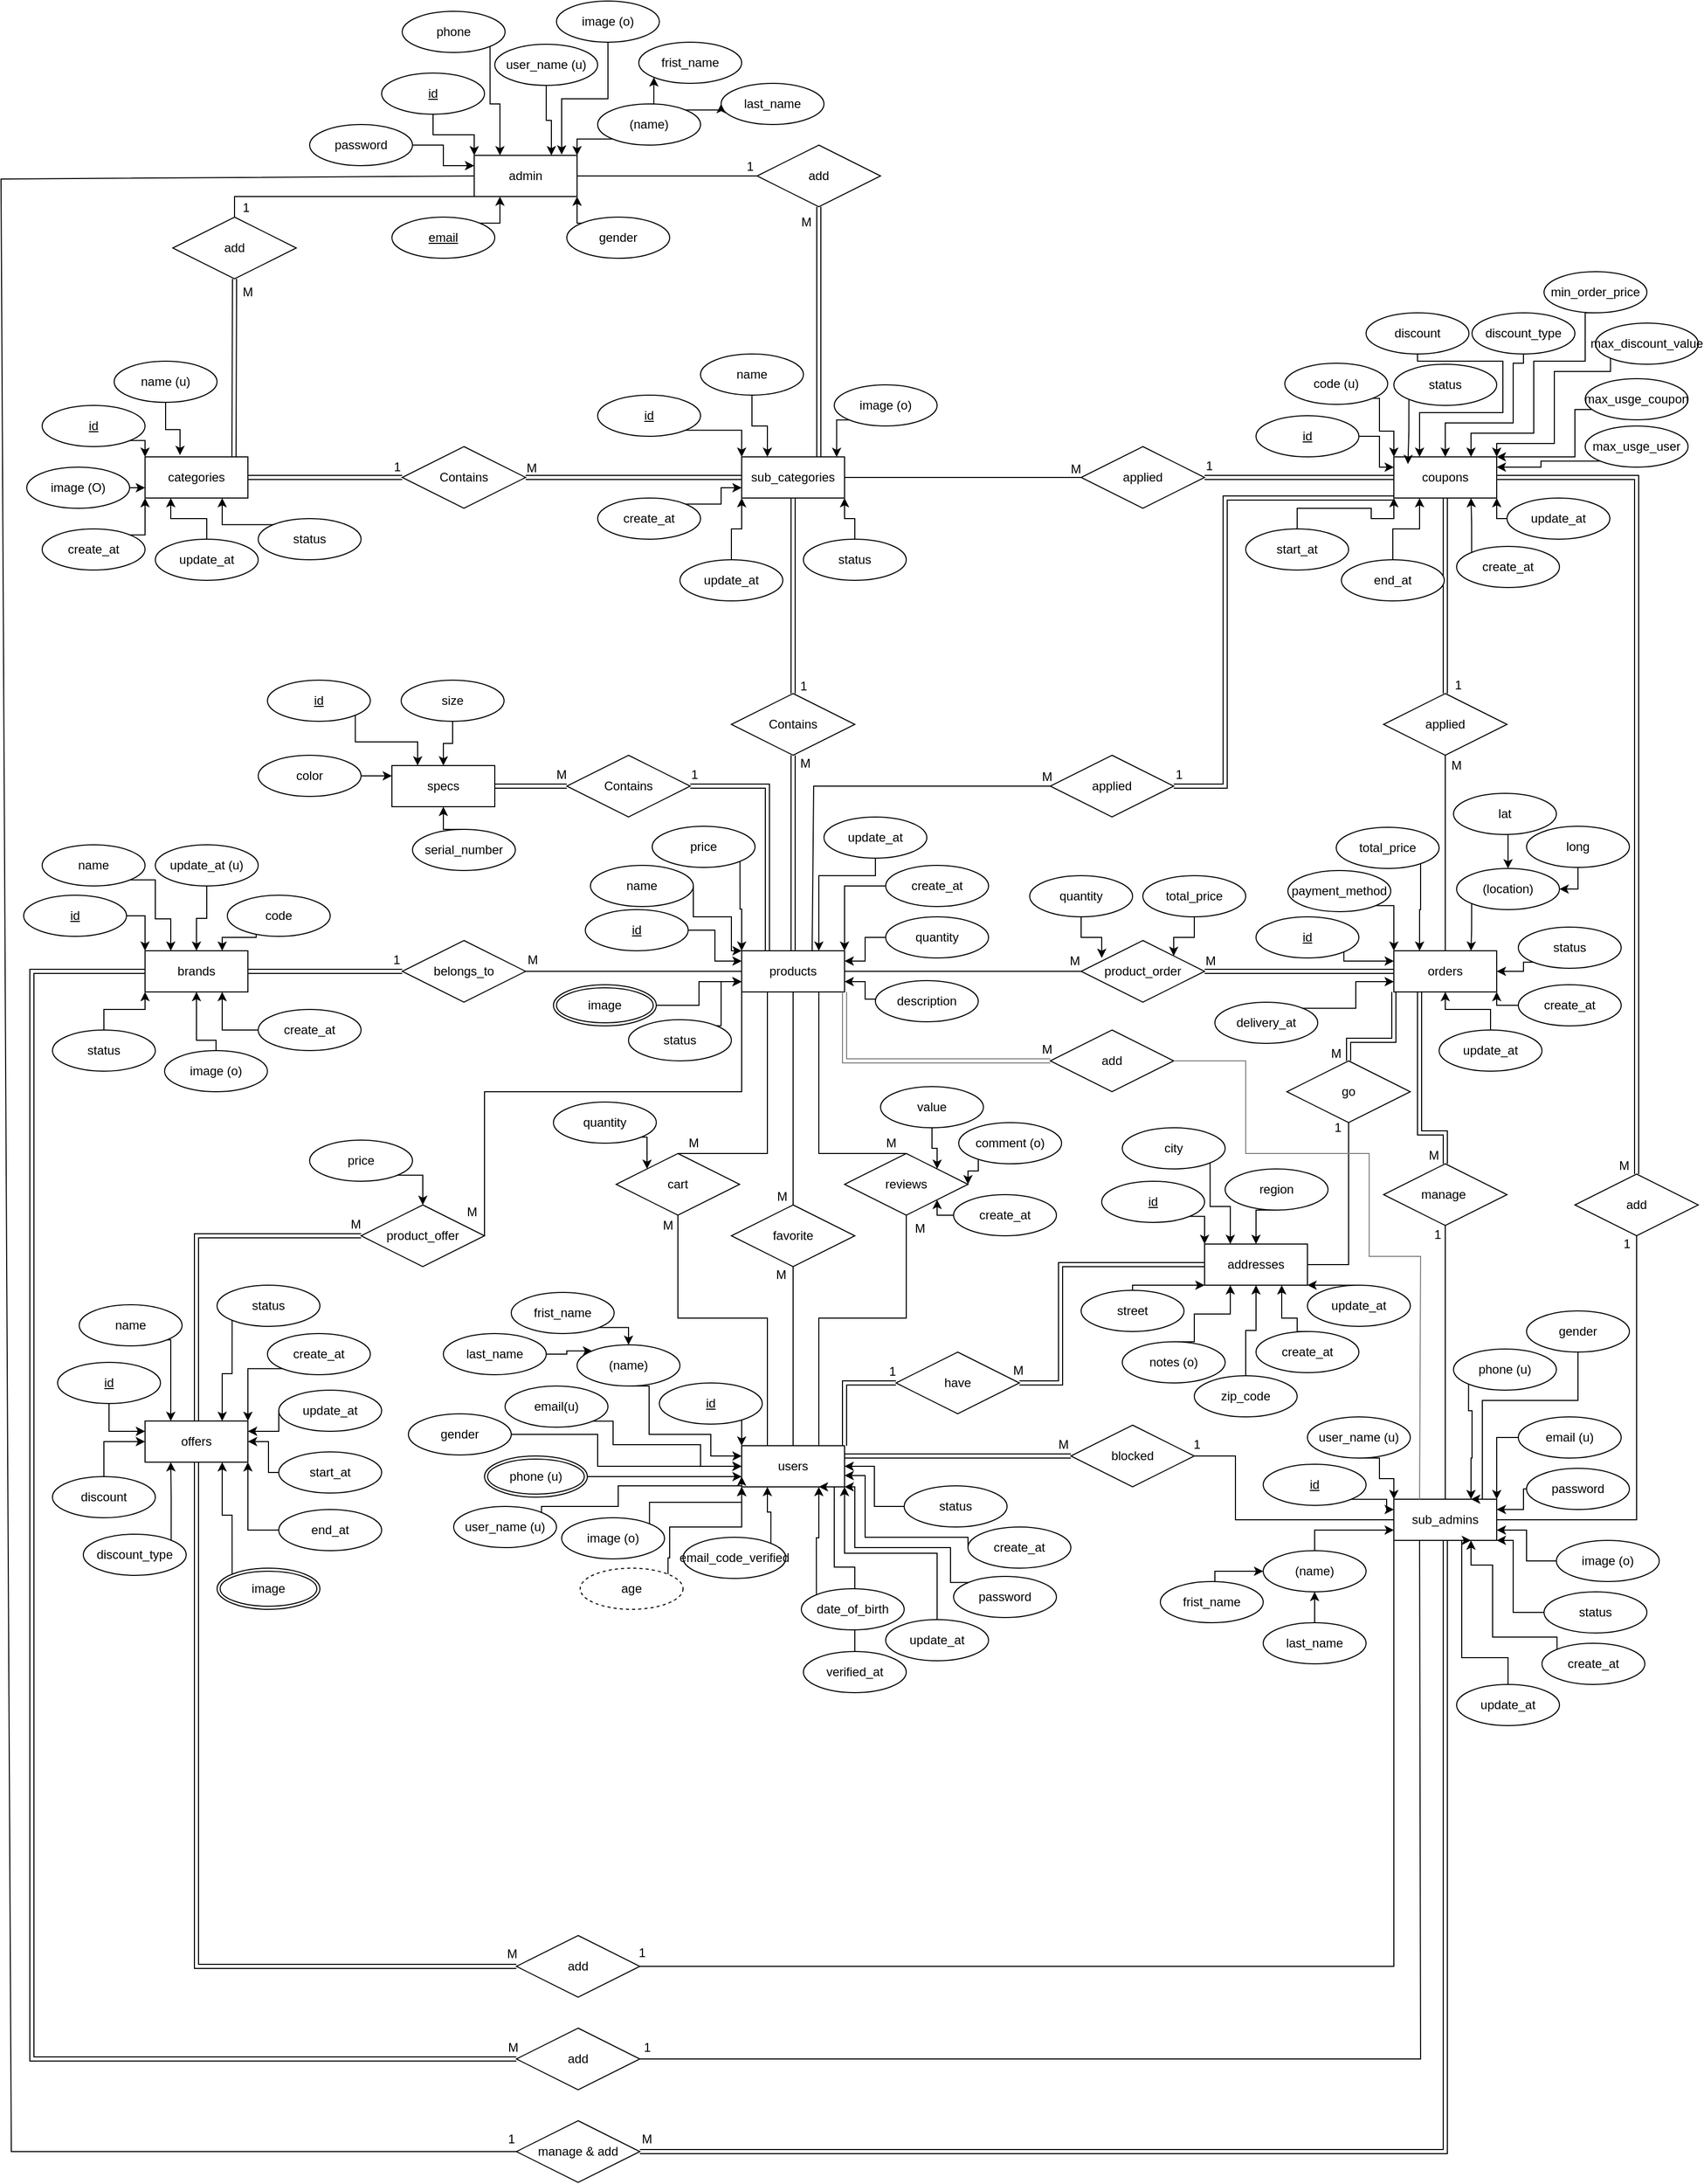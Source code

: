 <mxfile version="20.8.16" type="device"><diagram name="Page-1" id="Haxk9JlisNWpVn2PdSVM"><mxGraphModel dx="1173" dy="565" grid="1" gridSize="10" guides="1" tooltips="1" connect="1" arrows="1" fold="1" page="1" pageScale="1" pageWidth="850" pageHeight="1100" math="0" shadow="0"><root><mxCell id="0"/><mxCell id="1" parent="0"/><mxCell id="YAySPhG-6mXiUumERv-Z-1" value="sub_admins" style="whiteSpace=wrap;html=1;align=center;" parent="1" vertex="1"><mxGeometry x="1394" y="1516" width="100" height="40" as="geometry"/></mxCell><mxCell id="YAySPhG-6mXiUumERv-Z-2" value="admin" style="whiteSpace=wrap;html=1;align=center;" parent="1" vertex="1"><mxGeometry x="500" y="210" width="100" height="40" as="geometry"/></mxCell><mxCell id="YAySPhG-6mXiUumERv-Z-3" value="categories" style="whiteSpace=wrap;html=1;align=center;" parent="1" vertex="1"><mxGeometry x="180" y="503" width="100" height="40" as="geometry"/></mxCell><mxCell id="YAySPhG-6mXiUumERv-Z-4" value="brands" style="whiteSpace=wrap;html=1;align=center;" parent="1" vertex="1"><mxGeometry x="180" y="983" width="100" height="40" as="geometry"/></mxCell><mxCell id="YAySPhG-6mXiUumERv-Z-5" value="orders" style="whiteSpace=wrap;html=1;align=center;" parent="1" vertex="1"><mxGeometry x="1394" y="983" width="100" height="40" as="geometry"/></mxCell><mxCell id="YAySPhG-6mXiUumERv-Z-6" value="coupons" style="whiteSpace=wrap;html=1;align=center;" parent="1" vertex="1"><mxGeometry x="1394" y="503" width="100" height="40" as="geometry"/></mxCell><mxCell id="YAySPhG-6mXiUumERv-Z-7" value="specs" style="whiteSpace=wrap;html=1;align=center;" parent="1" vertex="1"><mxGeometry x="420" y="803" width="100" height="40" as="geometry"/></mxCell><mxCell id="YAySPhG-6mXiUumERv-Z-8" value="sub_categories" style="whiteSpace=wrap;html=1;align=center;" parent="1" vertex="1"><mxGeometry x="760" y="503" width="100" height="40" as="geometry"/></mxCell><mxCell id="YAySPhG-6mXiUumERv-Z-59" style="edgeStyle=orthogonalEdgeStyle;rounded=0;orthogonalLoop=1;jettySize=auto;html=1;exitX=1;exitY=1;exitDx=0;exitDy=0;entryX=0;entryY=0;entryDx=0;entryDy=0;" parent="1" source="YAySPhG-6mXiUumERv-Z-17" target="YAySPhG-6mXiUumERv-Z-3" edge="1"><mxGeometry relative="1" as="geometry"/></mxCell><mxCell id="YAySPhG-6mXiUumERv-Z-17" value="id" style="ellipse;whiteSpace=wrap;html=1;align=center;fontStyle=4;" parent="1" vertex="1"><mxGeometry x="80" y="453" width="100" height="40" as="geometry"/></mxCell><mxCell id="YAySPhG-6mXiUumERv-Z-64" style="edgeStyle=orthogonalEdgeStyle;rounded=0;orthogonalLoop=1;jettySize=auto;html=1;exitX=0;exitY=0;exitDx=0;exitDy=0;entryX=0.75;entryY=1;entryDx=0;entryDy=0;" parent="1" source="YAySPhG-6mXiUumERv-Z-18" target="YAySPhG-6mXiUumERv-Z-3" edge="1"><mxGeometry relative="1" as="geometry"/></mxCell><mxCell id="YAySPhG-6mXiUumERv-Z-18" value="status" style="ellipse;whiteSpace=wrap;html=1;align=center;" parent="1" vertex="1"><mxGeometry x="290" y="563" width="100" height="40" as="geometry"/></mxCell><mxCell id="YAySPhG-6mXiUumERv-Z-61" style="edgeStyle=orthogonalEdgeStyle;rounded=0;orthogonalLoop=1;jettySize=auto;html=1;exitX=1;exitY=0.5;exitDx=0;exitDy=0;entryX=0;entryY=0.75;entryDx=0;entryDy=0;" parent="1" source="YAySPhG-6mXiUumERv-Z-19" target="YAySPhG-6mXiUumERv-Z-3" edge="1"><mxGeometry relative="1" as="geometry"/></mxCell><mxCell id="YAySPhG-6mXiUumERv-Z-19" value="image (O)" style="ellipse;whiteSpace=wrap;html=1;align=center;" parent="1" vertex="1"><mxGeometry x="65" y="513" width="100" height="40" as="geometry"/></mxCell><mxCell id="YAySPhG-6mXiUumERv-Z-62" style="edgeStyle=orthogonalEdgeStyle;rounded=0;orthogonalLoop=1;jettySize=auto;html=1;exitX=1;exitY=0;exitDx=0;exitDy=0;entryX=0;entryY=1;entryDx=0;entryDy=0;" parent="1" source="YAySPhG-6mXiUumERv-Z-20" target="YAySPhG-6mXiUumERv-Z-3" edge="1"><mxGeometry relative="1" as="geometry"/></mxCell><mxCell id="YAySPhG-6mXiUumERv-Z-20" value="create_at" style="ellipse;whiteSpace=wrap;html=1;align=center;" parent="1" vertex="1"><mxGeometry x="80" y="573" width="100" height="40" as="geometry"/></mxCell><mxCell id="YAySPhG-6mXiUumERv-Z-63" style="edgeStyle=orthogonalEdgeStyle;rounded=0;orthogonalLoop=1;jettySize=auto;html=1;exitX=0.5;exitY=0;exitDx=0;exitDy=0;entryX=0.25;entryY=1;entryDx=0;entryDy=0;" parent="1" source="YAySPhG-6mXiUumERv-Z-21" target="YAySPhG-6mXiUumERv-Z-3" edge="1"><mxGeometry relative="1" as="geometry"/></mxCell><mxCell id="YAySPhG-6mXiUumERv-Z-21" value="update_at" style="ellipse;whiteSpace=wrap;html=1;align=center;" parent="1" vertex="1"><mxGeometry x="190" y="583" width="100" height="40" as="geometry"/></mxCell><mxCell id="YAySPhG-6mXiUumERv-Z-24" value="user_name (u)" style="ellipse;whiteSpace=wrap;html=1;align=center;" parent="1" vertex="1"><mxGeometry x="520" y="102" width="100" height="40" as="geometry"/></mxCell><mxCell id="YAySPhG-6mXiUumERv-Z-51" style="edgeStyle=orthogonalEdgeStyle;rounded=0;orthogonalLoop=1;jettySize=auto;html=1;exitX=0.5;exitY=1;exitDx=0;exitDy=0;entryX=0.85;entryY=-0.019;entryDx=0;entryDy=0;entryPerimeter=0;" parent="1" source="YAySPhG-6mXiUumERv-Z-25" target="YAySPhG-6mXiUumERv-Z-2" edge="1"><mxGeometry relative="1" as="geometry"/></mxCell><mxCell id="YAySPhG-6mXiUumERv-Z-25" value="image (o)" style="ellipse;whiteSpace=wrap;html=1;align=center;" parent="1" vertex="1"><mxGeometry x="580" y="60" width="100" height="40" as="geometry"/></mxCell><mxCell id="YAySPhG-6mXiUumERv-Z-47" style="edgeStyle=orthogonalEdgeStyle;rounded=0;orthogonalLoop=1;jettySize=auto;html=1;exitX=1;exitY=0.5;exitDx=0;exitDy=0;entryX=0;entryY=0.25;entryDx=0;entryDy=0;" parent="1" source="YAySPhG-6mXiUumERv-Z-26" target="YAySPhG-6mXiUumERv-Z-2" edge="1"><mxGeometry relative="1" as="geometry"/></mxCell><mxCell id="YAySPhG-6mXiUumERv-Z-26" value="password" style="ellipse;whiteSpace=wrap;html=1;align=center;" parent="1" vertex="1"><mxGeometry x="340" y="180" width="100" height="40" as="geometry"/></mxCell><mxCell id="YAySPhG-6mXiUumERv-Z-56" style="edgeStyle=orthogonalEdgeStyle;rounded=0;orthogonalLoop=1;jettySize=auto;html=1;exitX=0;exitY=0;exitDx=0;exitDy=0;entryX=1;entryY=1;entryDx=0;entryDy=0;" parent="1" source="YAySPhG-6mXiUumERv-Z-27" target="YAySPhG-6mXiUumERv-Z-2" edge="1"><mxGeometry relative="1" as="geometry"/></mxCell><mxCell id="YAySPhG-6mXiUumERv-Z-27" value="gender" style="ellipse;whiteSpace=wrap;html=1;align=center;" parent="1" vertex="1"><mxGeometry x="590" y="270" width="100" height="40" as="geometry"/></mxCell><mxCell id="YAySPhG-6mXiUumERv-Z-28" value="last_name" style="ellipse;whiteSpace=wrap;html=1;align=center;" parent="1" vertex="1"><mxGeometry x="740" y="140" width="100" height="40" as="geometry"/></mxCell><mxCell id="YAySPhG-6mXiUumERv-Z-29" value="frist_name" style="ellipse;whiteSpace=wrap;html=1;align=center;" parent="1" vertex="1"><mxGeometry x="660" y="100" width="100" height="40" as="geometry"/></mxCell><mxCell id="YAySPhG-6mXiUumERv-Z-41" style="edgeStyle=orthogonalEdgeStyle;rounded=0;orthogonalLoop=1;jettySize=auto;html=1;exitX=0.5;exitY=0;exitDx=0;exitDy=0;entryX=0;entryY=1;entryDx=0;entryDy=0;" parent="1" source="YAySPhG-6mXiUumERv-Z-30" target="YAySPhG-6mXiUumERv-Z-29" edge="1"><mxGeometry relative="1" as="geometry"/></mxCell><mxCell id="YAySPhG-6mXiUumERv-Z-42" style="edgeStyle=orthogonalEdgeStyle;rounded=0;orthogonalLoop=1;jettySize=auto;html=1;exitX=1;exitY=0;exitDx=0;exitDy=0;entryX=0;entryY=0.5;entryDx=0;entryDy=0;" parent="1" source="YAySPhG-6mXiUumERv-Z-30" target="YAySPhG-6mXiUumERv-Z-28" edge="1"><mxGeometry relative="1" as="geometry"/></mxCell><mxCell id="YAySPhG-6mXiUumERv-Z-43" style="edgeStyle=orthogonalEdgeStyle;rounded=0;orthogonalLoop=1;jettySize=auto;html=1;exitX=0;exitY=1;exitDx=0;exitDy=0;entryX=1;entryY=0;entryDx=0;entryDy=0;" parent="1" source="YAySPhG-6mXiUumERv-Z-30" target="YAySPhG-6mXiUumERv-Z-2" edge="1"><mxGeometry relative="1" as="geometry"/></mxCell><mxCell id="YAySPhG-6mXiUumERv-Z-30" value="(name)" style="ellipse;whiteSpace=wrap;html=1;align=center;" parent="1" vertex="1"><mxGeometry x="620" y="160" width="100" height="40" as="geometry"/></mxCell><mxCell id="YAySPhG-6mXiUumERv-Z-67" style="edgeStyle=orthogonalEdgeStyle;rounded=0;orthogonalLoop=1;jettySize=auto;html=1;exitX=0.5;exitY=1;exitDx=0;exitDy=0;entryX=0;entryY=0;entryDx=0;entryDy=0;" parent="1" source="YAySPhG-6mXiUumERv-Z-34" target="YAySPhG-6mXiUumERv-Z-2" edge="1"><mxGeometry relative="1" as="geometry"/></mxCell><mxCell id="YAySPhG-6mXiUumERv-Z-34" value="id" style="ellipse;whiteSpace=wrap;html=1;align=center;fontStyle=4;" parent="1" vertex="1"><mxGeometry x="410" y="130" width="100" height="40" as="geometry"/></mxCell><mxCell id="YAySPhG-6mXiUumERv-Z-58" style="edgeStyle=orthogonalEdgeStyle;rounded=0;orthogonalLoop=1;jettySize=auto;html=1;exitX=1;exitY=0;exitDx=0;exitDy=0;entryX=0.25;entryY=1;entryDx=0;entryDy=0;" parent="1" source="YAySPhG-6mXiUumERv-Z-35" target="YAySPhG-6mXiUumERv-Z-2" edge="1"><mxGeometry relative="1" as="geometry"/></mxCell><mxCell id="YAySPhG-6mXiUumERv-Z-35" value="email" style="ellipse;whiteSpace=wrap;html=1;align=center;fontStyle=4;" parent="1" vertex="1"><mxGeometry x="420" y="270" width="100" height="40" as="geometry"/></mxCell><mxCell id="YAySPhG-6mXiUumERv-Z-44" style="edgeStyle=orthogonalEdgeStyle;rounded=0;orthogonalLoop=1;jettySize=auto;html=1;entryX=0.75;entryY=0;entryDx=0;entryDy=0;" parent="1" source="YAySPhG-6mXiUumERv-Z-24" target="YAySPhG-6mXiUumERv-Z-2" edge="1"><mxGeometry relative="1" as="geometry"><mxPoint x="570" y="150.0" as="sourcePoint"/></mxGeometry></mxCell><mxCell id="YAySPhG-6mXiUumERv-Z-54" style="edgeStyle=orthogonalEdgeStyle;rounded=0;orthogonalLoop=1;jettySize=auto;html=1;exitX=1;exitY=1;exitDx=0;exitDy=0;entryX=0.25;entryY=0;entryDx=0;entryDy=0;" parent="1" source="YAySPhG-6mXiUumERv-Z-53" target="YAySPhG-6mXiUumERv-Z-2" edge="1"><mxGeometry relative="1" as="geometry"/></mxCell><mxCell id="YAySPhG-6mXiUumERv-Z-53" value="phone" style="ellipse;whiteSpace=wrap;html=1;align=center;" parent="1" vertex="1"><mxGeometry x="430" y="70" width="100" height="40" as="geometry"/></mxCell><mxCell id="YAySPhG-6mXiUumERv-Z-77" style="edgeStyle=orthogonalEdgeStyle;rounded=0;orthogonalLoop=1;jettySize=auto;html=1;exitX=1;exitY=1;exitDx=0;exitDy=0;entryX=0;entryY=0;entryDx=0;entryDy=0;" parent="1" source="YAySPhG-6mXiUumERv-Z-65" target="YAySPhG-6mXiUumERv-Z-8" edge="1"><mxGeometry relative="1" as="geometry"/></mxCell><mxCell id="YAySPhG-6mXiUumERv-Z-65" value="id" style="ellipse;whiteSpace=wrap;html=1;align=center;fontStyle=4;" parent="1" vertex="1"><mxGeometry x="620" y="443" width="100" height="40" as="geometry"/></mxCell><mxCell id="YAySPhG-6mXiUumERv-Z-78" style="edgeStyle=orthogonalEdgeStyle;rounded=0;orthogonalLoop=1;jettySize=auto;html=1;exitX=0.5;exitY=1;exitDx=0;exitDy=0;entryX=0.25;entryY=0;entryDx=0;entryDy=0;" parent="1" source="YAySPhG-6mXiUumERv-Z-68" target="YAySPhG-6mXiUumERv-Z-8" edge="1"><mxGeometry relative="1" as="geometry"/></mxCell><mxCell id="YAySPhG-6mXiUumERv-Z-68" value="name" style="ellipse;whiteSpace=wrap;html=1;align=center;" parent="1" vertex="1"><mxGeometry x="720" y="403" width="100" height="40" as="geometry"/></mxCell><mxCell id="YAySPhG-6mXiUumERv-Z-74" style="edgeStyle=orthogonalEdgeStyle;rounded=0;orthogonalLoop=1;jettySize=auto;html=1;exitX=0.5;exitY=1;exitDx=0;exitDy=0;entryX=0.34;entryY=-0.044;entryDx=0;entryDy=0;entryPerimeter=0;" parent="1" source="YAySPhG-6mXiUumERv-Z-69" target="YAySPhG-6mXiUumERv-Z-3" edge="1"><mxGeometry relative="1" as="geometry"/></mxCell><mxCell id="YAySPhG-6mXiUumERv-Z-69" value="name (u)" style="ellipse;whiteSpace=wrap;html=1;align=center;" parent="1" vertex="1"><mxGeometry x="150" y="410" width="100" height="40" as="geometry"/></mxCell><mxCell id="YAySPhG-6mXiUumERv-Z-82" style="edgeStyle=orthogonalEdgeStyle;rounded=0;orthogonalLoop=1;jettySize=auto;html=1;exitX=0.5;exitY=0;exitDx=0;exitDy=0;entryX=0;entryY=1;entryDx=0;entryDy=0;" parent="1" source="YAySPhG-6mXiUumERv-Z-70" target="YAySPhG-6mXiUumERv-Z-8" edge="1"><mxGeometry relative="1" as="geometry"/></mxCell><mxCell id="YAySPhG-6mXiUumERv-Z-70" value="update_at" style="ellipse;whiteSpace=wrap;html=1;align=center;" parent="1" vertex="1"><mxGeometry x="700" y="603" width="100" height="40" as="geometry"/></mxCell><mxCell id="YAySPhG-6mXiUumERv-Z-81" style="edgeStyle=orthogonalEdgeStyle;rounded=0;orthogonalLoop=1;jettySize=auto;html=1;exitX=1;exitY=0;exitDx=0;exitDy=0;entryX=0;entryY=0.75;entryDx=0;entryDy=0;" parent="1" source="YAySPhG-6mXiUumERv-Z-71" target="YAySPhG-6mXiUumERv-Z-8" edge="1"><mxGeometry relative="1" as="geometry"/></mxCell><mxCell id="YAySPhG-6mXiUumERv-Z-71" value="create_at" style="ellipse;whiteSpace=wrap;html=1;align=center;" parent="1" vertex="1"><mxGeometry x="620" y="543" width="100" height="40" as="geometry"/></mxCell><mxCell id="YAySPhG-6mXiUumERv-Z-79" style="edgeStyle=orthogonalEdgeStyle;rounded=0;orthogonalLoop=1;jettySize=auto;html=1;exitX=0;exitY=1;exitDx=0;exitDy=0;entryX=0.923;entryY=0.004;entryDx=0;entryDy=0;entryPerimeter=0;" parent="1" source="YAySPhG-6mXiUumERv-Z-72" target="YAySPhG-6mXiUumERv-Z-8" edge="1"><mxGeometry relative="1" as="geometry"/></mxCell><mxCell id="YAySPhG-6mXiUumERv-Z-72" value="image (o)" style="ellipse;whiteSpace=wrap;html=1;align=center;" parent="1" vertex="1"><mxGeometry x="850" y="433" width="100" height="40" as="geometry"/></mxCell><mxCell id="YAySPhG-6mXiUumERv-Z-80" style="edgeStyle=orthogonalEdgeStyle;rounded=0;orthogonalLoop=1;jettySize=auto;html=1;exitX=0.5;exitY=0;exitDx=0;exitDy=0;entryX=1;entryY=1;entryDx=0;entryDy=0;" parent="1" source="YAySPhG-6mXiUumERv-Z-75" target="YAySPhG-6mXiUumERv-Z-8" edge="1"><mxGeometry relative="1" as="geometry"/></mxCell><mxCell id="YAySPhG-6mXiUumERv-Z-75" value="status" style="ellipse;whiteSpace=wrap;html=1;align=center;" parent="1" vertex="1"><mxGeometry x="820" y="583" width="100" height="40" as="geometry"/></mxCell><mxCell id="YAySPhG-6mXiUumERv-Z-76" value="add" style="shape=rhombus;perimeter=rhombusPerimeter;whiteSpace=wrap;html=1;align=center;" parent="1" vertex="1"><mxGeometry x="207" y="270" width="120" height="60" as="geometry"/></mxCell><mxCell id="YAySPhG-6mXiUumERv-Z-83" value="Contains" style="shape=rhombus;perimeter=rhombusPerimeter;whiteSpace=wrap;html=1;align=center;" parent="1" vertex="1"><mxGeometry x="430" y="493" width="120" height="60" as="geometry"/></mxCell><mxCell id="YAySPhG-6mXiUumERv-Z-86" value="" style="shape=link;html=1;rounded=0;exitX=1;exitY=0.5;exitDx=0;exitDy=0;entryX=0;entryY=0.5;entryDx=0;entryDy=0;" parent="1" source="YAySPhG-6mXiUumERv-Z-3" target="YAySPhG-6mXiUumERv-Z-83" edge="1"><mxGeometry relative="1" as="geometry"><mxPoint x="320" y="423" as="sourcePoint"/><mxPoint x="480" y="423" as="targetPoint"/></mxGeometry></mxCell><mxCell id="YAySPhG-6mXiUumERv-Z-87" value="1" style="resizable=0;html=1;align=left;verticalAlign=bottom;" parent="YAySPhG-6mXiUumERv-Z-86" connectable="0" vertex="1"><mxGeometry x="-1" relative="1" as="geometry"><mxPoint x="140" y="-2" as="offset"/></mxGeometry></mxCell><mxCell id="YAySPhG-6mXiUumERv-Z-88" value="" style="resizable=0;html=1;align=right;verticalAlign=bottom;" parent="YAySPhG-6mXiUumERv-Z-86" connectable="0" vertex="1"><mxGeometry x="1" relative="1" as="geometry"/></mxCell><mxCell id="YAySPhG-6mXiUumERv-Z-91" value="" style="shape=link;html=1;rounded=0;exitX=1;exitY=0.5;exitDx=0;exitDy=0;entryX=0;entryY=0.5;entryDx=0;entryDy=0;" parent="1" source="YAySPhG-6mXiUumERv-Z-83" target="YAySPhG-6mXiUumERv-Z-8" edge="1"><mxGeometry relative="1" as="geometry"><mxPoint x="320" y="423" as="sourcePoint"/><mxPoint x="480" y="423" as="targetPoint"/></mxGeometry></mxCell><mxCell id="YAySPhG-6mXiUumERv-Z-92" value="M" style="resizable=0;html=1;align=right;verticalAlign=bottom;" parent="YAySPhG-6mXiUumERv-Z-91" connectable="0" vertex="1"><mxGeometry x="1" relative="1" as="geometry"><mxPoint x="-199" y="-1" as="offset"/></mxGeometry></mxCell><mxCell id="YAySPhG-6mXiUumERv-Z-95" value="" style="shape=link;html=1;rounded=0;exitX=0.869;exitY=-0.066;exitDx=0;exitDy=0;exitPerimeter=0;entryX=0.5;entryY=1;entryDx=0;entryDy=0;" parent="1" target="YAySPhG-6mXiUumERv-Z-76" edge="1"><mxGeometry relative="1" as="geometry"><mxPoint x="266.45" y="503.0" as="sourcePoint"/><mxPoint x="269.55" y="332.64" as="targetPoint"/></mxGeometry></mxCell><mxCell id="YAySPhG-6mXiUumERv-Z-96" value="M" style="resizable=0;html=1;align=left;verticalAlign=bottom;" parent="YAySPhG-6mXiUumERv-Z-95" connectable="0" vertex="1"><mxGeometry x="-1" relative="1" as="geometry"><mxPoint x="7" y="-152" as="offset"/></mxGeometry></mxCell><mxCell id="YAySPhG-6mXiUumERv-Z-100" value="" style="endArrow=none;html=1;rounded=0;entryX=0;entryY=1;entryDx=0;entryDy=0;exitX=0.5;exitY=0;exitDx=0;exitDy=0;" parent="1" source="YAySPhG-6mXiUumERv-Z-76" target="YAySPhG-6mXiUumERv-Z-2" edge="1"><mxGeometry relative="1" as="geometry"><mxPoint x="266" y="270" as="sourcePoint"/><mxPoint x="499" y="230" as="targetPoint"/><Array as="points"><mxPoint x="267" y="250"/></Array></mxGeometry></mxCell><mxCell id="YAySPhG-6mXiUumERv-Z-103" value="1" style="resizable=0;html=1;align=left;verticalAlign=bottom;" parent="1" connectable="0" vertex="1"><mxGeometry x="273.0" y="269" as="geometry"/></mxCell><mxCell id="YAySPhG-6mXiUumERv-Z-104" value="add" style="shape=rhombus;perimeter=rhombusPerimeter;whiteSpace=wrap;html=1;align=center;" parent="1" vertex="1"><mxGeometry x="775" y="200" width="120" height="60" as="geometry"/></mxCell><mxCell id="YAySPhG-6mXiUumERv-Z-105" value="" style="endArrow=none;html=1;rounded=0;entryX=1;entryY=0.5;entryDx=0;entryDy=0;exitX=0;exitY=0.5;exitDx=0;exitDy=0;" parent="1" source="YAySPhG-6mXiUumERv-Z-104" target="YAySPhG-6mXiUumERv-Z-2" edge="1"><mxGeometry relative="1" as="geometry"><mxPoint x="320" y="433" as="sourcePoint"/><mxPoint x="570" y="333" as="targetPoint"/></mxGeometry></mxCell><mxCell id="YAySPhG-6mXiUumERv-Z-106" value="" style="shape=link;html=1;rounded=0;entryX=0.5;entryY=1;entryDx=0;entryDy=0;exitX=0.75;exitY=0;exitDx=0;exitDy=0;" parent="1" source="YAySPhG-6mXiUumERv-Z-8" target="YAySPhG-6mXiUumERv-Z-104" edge="1"><mxGeometry relative="1" as="geometry"><mxPoint x="680" y="433" as="sourcePoint"/><mxPoint x="840" y="433" as="targetPoint"/></mxGeometry></mxCell><mxCell id="YAySPhG-6mXiUumERv-Z-107" value="M" style="resizable=0;html=1;align=left;verticalAlign=bottom;" parent="YAySPhG-6mXiUumERv-Z-106" connectable="0" vertex="1"><mxGeometry x="-1" relative="1" as="geometry"><mxPoint x="-19" y="-220" as="offset"/></mxGeometry></mxCell><mxCell id="YAySPhG-6mXiUumERv-Z-109" value="1" style="resizable=0;html=1;align=left;verticalAlign=bottom;" parent="1" connectable="0" vertex="1"><mxGeometry x="698.0" y="230" as="geometry"><mxPoint x="65" y="-1" as="offset"/></mxGeometry></mxCell><mxCell id="YAySPhG-6mXiUumERv-Z-110" value="products" style="whiteSpace=wrap;html=1;align=center;" parent="1" vertex="1"><mxGeometry x="760" y="983" width="100" height="40" as="geometry"/></mxCell><mxCell id="YAySPhG-6mXiUumERv-Z-115" value="Contains" style="shape=rhombus;perimeter=rhombusPerimeter;whiteSpace=wrap;html=1;align=center;" parent="1" vertex="1"><mxGeometry x="590" y="793" width="120" height="60" as="geometry"/></mxCell><mxCell id="YAySPhG-6mXiUumERv-Z-116" value="Contains" style="shape=rhombus;perimeter=rhombusPerimeter;whiteSpace=wrap;html=1;align=center;" parent="1" vertex="1"><mxGeometry x="750" y="733" width="120" height="60" as="geometry"/></mxCell><mxCell id="YAySPhG-6mXiUumERv-Z-119" value="" style="shape=link;html=1;rounded=0;exitX=1;exitY=0.5;exitDx=0;exitDy=0;entryX=0;entryY=0.5;entryDx=0;entryDy=0;" parent="1" source="YAySPhG-6mXiUumERv-Z-7" target="YAySPhG-6mXiUumERv-Z-115" edge="1"><mxGeometry relative="1" as="geometry"><mxPoint x="580" y="723" as="sourcePoint"/><mxPoint x="740" y="723" as="targetPoint"/></mxGeometry></mxCell><mxCell id="YAySPhG-6mXiUumERv-Z-120" value="M" style="resizable=0;html=1;align=left;verticalAlign=bottom;" parent="YAySPhG-6mXiUumERv-Z-119" connectable="0" vertex="1"><mxGeometry x="-1" relative="1" as="geometry"><mxPoint x="58" y="-3" as="offset"/></mxGeometry></mxCell><mxCell id="YAySPhG-6mXiUumERv-Z-122" value="" style="shape=link;html=1;rounded=0;exitX=1;exitY=0.5;exitDx=0;exitDy=0;entryX=0.25;entryY=0;entryDx=0;entryDy=0;" parent="1" source="YAySPhG-6mXiUumERv-Z-115" target="YAySPhG-6mXiUumERv-Z-110" edge="1"><mxGeometry relative="1" as="geometry"><mxPoint x="480" y="723" as="sourcePoint"/><mxPoint x="640" y="723" as="targetPoint"/><Array as="points"><mxPoint x="785" y="823"/></Array></mxGeometry></mxCell><mxCell id="YAySPhG-6mXiUumERv-Z-123" value="1" style="resizable=0;html=1;align=left;verticalAlign=bottom;" parent="YAySPhG-6mXiUumERv-Z-122" connectable="0" vertex="1"><mxGeometry x="-1" relative="1" as="geometry"><mxPoint x="-1" y="-3" as="offset"/></mxGeometry></mxCell><mxCell id="YAySPhG-6mXiUumERv-Z-125" value="" style="shape=link;html=1;rounded=0;entryX=0.5;entryY=1;entryDx=0;entryDy=0;exitX=0.5;exitY=0;exitDx=0;exitDy=0;" parent="1" source="YAySPhG-6mXiUumERv-Z-116" target="YAySPhG-6mXiUumERv-Z-8" edge="1"><mxGeometry relative="1" as="geometry"><mxPoint x="660" y="733" as="sourcePoint"/><mxPoint x="820" y="733" as="targetPoint"/></mxGeometry></mxCell><mxCell id="YAySPhG-6mXiUumERv-Z-126" value="1" style="resizable=0;html=1;align=left;verticalAlign=bottom;" parent="YAySPhG-6mXiUumERv-Z-125" connectable="0" vertex="1"><mxGeometry x="-1" relative="1" as="geometry"><mxPoint x="5" y="1" as="offset"/></mxGeometry></mxCell><mxCell id="YAySPhG-6mXiUumERv-Z-128" value="" style="shape=link;html=1;rounded=0;entryX=0.5;entryY=0;entryDx=0;entryDy=0;exitX=0.5;exitY=1;exitDx=0;exitDy=0;" parent="1" source="YAySPhG-6mXiUumERv-Z-116" target="YAySPhG-6mXiUumERv-Z-110" edge="1"><mxGeometry relative="1" as="geometry"><mxPoint x="820" y="743" as="sourcePoint"/><mxPoint x="820" y="553" as="targetPoint"/></mxGeometry></mxCell><mxCell id="YAySPhG-6mXiUumERv-Z-129" value="M" style="resizable=0;html=1;align=left;verticalAlign=bottom;" parent="YAySPhG-6mXiUumERv-Z-128" connectable="0" vertex="1"><mxGeometry x="-1" relative="1" as="geometry"><mxPoint x="5" y="16" as="offset"/></mxGeometry></mxCell><mxCell id="YAySPhG-6mXiUumERv-Z-130" value="applied" style="shape=rhombus;perimeter=rhombusPerimeter;whiteSpace=wrap;html=1;align=center;" parent="1" vertex="1"><mxGeometry x="1090" y="493" width="120" height="60" as="geometry"/></mxCell><mxCell id="YAySPhG-6mXiUumERv-Z-131" value="" style="endArrow=none;html=1;rounded=0;exitX=1;exitY=0.5;exitDx=0;exitDy=0;entryX=0;entryY=0.5;entryDx=0;entryDy=0;" parent="1" source="YAySPhG-6mXiUumERv-Z-8" target="YAySPhG-6mXiUumERv-Z-130" edge="1"><mxGeometry relative="1" as="geometry"><mxPoint x="1010" y="743" as="sourcePoint"/><mxPoint x="1170" y="743" as="targetPoint"/></mxGeometry></mxCell><mxCell id="YAySPhG-6mXiUumERv-Z-133" value="M" style="resizable=0;html=1;align=right;verticalAlign=bottom;" parent="1" connectable="0" vertex="1"><mxGeometry x="676.996" y="535" as="geometry"><mxPoint x="414" y="-12" as="offset"/></mxGeometry></mxCell><mxCell id="YAySPhG-6mXiUumERv-Z-134" value="1" style="resizable=0;html=1;align=right;verticalAlign=bottom;" parent="1" connectable="0" vertex="1"><mxGeometry x="806.996" y="534" as="geometry"><mxPoint x="412" y="-14" as="offset"/></mxGeometry></mxCell><mxCell id="YAySPhG-6mXiUumERv-Z-135" value="" style="shape=link;html=1;rounded=0;exitX=1;exitY=0.5;exitDx=0;exitDy=0;entryX=0;entryY=0.5;entryDx=0;entryDy=0;" parent="1" source="YAySPhG-6mXiUumERv-Z-130" target="YAySPhG-6mXiUumERv-Z-6" edge="1"><mxGeometry relative="1" as="geometry"><mxPoint x="1150" y="633" as="sourcePoint"/><mxPoint x="1310" y="633" as="targetPoint"/></mxGeometry></mxCell><mxCell id="YAySPhG-6mXiUumERv-Z-137" value="applied" style="shape=rhombus;perimeter=rhombusPerimeter;whiteSpace=wrap;html=1;align=center;" parent="1" vertex="1"><mxGeometry x="1060" y="793" width="120" height="60" as="geometry"/></mxCell><mxCell id="YAySPhG-6mXiUumERv-Z-140" value="" style="shape=link;html=1;rounded=0;entryX=0;entryY=1;entryDx=0;entryDy=0;exitX=1;exitY=0.5;exitDx=0;exitDy=0;" parent="1" source="YAySPhG-6mXiUumERv-Z-137" target="YAySPhG-6mXiUumERv-Z-6" edge="1"><mxGeometry relative="1" as="geometry"><mxPoint x="1050" y="953" as="sourcePoint"/><mxPoint x="1210" y="953" as="targetPoint"/><Array as="points"><mxPoint x="1230" y="823"/><mxPoint x="1230" y="543"/></Array></mxGeometry></mxCell><mxCell id="YAySPhG-6mXiUumERv-Z-141" value="1" style="resizable=0;html=1;align=left;verticalAlign=bottom;" parent="YAySPhG-6mXiUumERv-Z-140" connectable="0" vertex="1"><mxGeometry x="-1" relative="1" as="geometry"><mxPoint y="-3" as="offset"/></mxGeometry></mxCell><mxCell id="YAySPhG-6mXiUumERv-Z-147" value="" style="endArrow=none;html=1;rounded=0;entryX=0;entryY=0.5;entryDx=0;entryDy=0;exitX=0.685;exitY=0.014;exitDx=0;exitDy=0;exitPerimeter=0;" parent="1" source="YAySPhG-6mXiUumERv-Z-110" target="YAySPhG-6mXiUumERv-Z-137" edge="1"><mxGeometry relative="1" as="geometry"><mxPoint x="870" y="813" as="sourcePoint"/><mxPoint x="1030" y="813" as="targetPoint"/><Array as="points"><mxPoint x="830" y="823"/></Array></mxGeometry></mxCell><mxCell id="YAySPhG-6mXiUumERv-Z-148" value="applied" style="shape=rhombus;perimeter=rhombusPerimeter;whiteSpace=wrap;html=1;align=center;" parent="1" vertex="1"><mxGeometry x="1384" y="733" width="120" height="60" as="geometry"/></mxCell><mxCell id="YAySPhG-6mXiUumERv-Z-149" value="M" style="resizable=0;html=1;align=left;verticalAlign=bottom;" parent="1" connectable="0" vertex="1"><mxGeometry x="1050" y="822" as="geometry"/></mxCell><mxCell id="YAySPhG-6mXiUumERv-Z-150" value="" style="shape=link;html=1;rounded=0;exitX=0.5;exitY=0;exitDx=0;exitDy=0;entryX=0.5;entryY=1;entryDx=0;entryDy=0;" parent="1" source="YAySPhG-6mXiUumERv-Z-148" target="YAySPhG-6mXiUumERv-Z-6" edge="1"><mxGeometry relative="1" as="geometry"><mxPoint x="1130" y="803" as="sourcePoint"/><mxPoint x="1290" y="803" as="targetPoint"/></mxGeometry></mxCell><mxCell id="YAySPhG-6mXiUumERv-Z-151" value="1" style="resizable=0;html=1;align=right;verticalAlign=bottom;" parent="YAySPhG-6mXiUumERv-Z-150" connectable="0" vertex="1"><mxGeometry x="1" relative="1" as="geometry"><mxPoint x="16" y="190" as="offset"/></mxGeometry></mxCell><mxCell id="YAySPhG-6mXiUumERv-Z-152" value="" style="endArrow=none;html=1;rounded=0;entryX=0.5;entryY=1;entryDx=0;entryDy=0;exitX=0.5;exitY=0;exitDx=0;exitDy=0;" parent="1" source="YAySPhG-6mXiUumERv-Z-5" target="YAySPhG-6mXiUumERv-Z-148" edge="1"><mxGeometry relative="1" as="geometry"><mxPoint x="1130" y="803" as="sourcePoint"/><mxPoint x="1290" y="803" as="targetPoint"/></mxGeometry></mxCell><mxCell id="YAySPhG-6mXiUumERv-Z-153" value="M" style="resizable=0;html=1;align=right;verticalAlign=bottom;" parent="1" connectable="0" vertex="1"><mxGeometry x="1467" y="732" as="geometry"><mxPoint x="-7" y="79" as="offset"/></mxGeometry></mxCell><mxCell id="YAySPhG-6mXiUumERv-Z-154" value="users" style="whiteSpace=wrap;html=1;align=center;" parent="1" vertex="1"><mxGeometry x="760" y="1464" width="100" height="40" as="geometry"/></mxCell><mxCell id="YAySPhG-6mXiUumERv-Z-155" value="offers" style="whiteSpace=wrap;html=1;align=center;" parent="1" vertex="1"><mxGeometry x="180" y="1440" width="100" height="40" as="geometry"/></mxCell><mxCell id="YAySPhG-6mXiUumERv-Z-156" value="add" style="shape=rhombus;perimeter=rhombusPerimeter;whiteSpace=wrap;html=1;align=center;" parent="1" vertex="1"><mxGeometry x="1570" y="1200" width="120" height="60" as="geometry"/></mxCell><mxCell id="YAySPhG-6mXiUumERv-Z-157" value="" style="shape=link;html=1;rounded=0;exitX=1;exitY=0.5;exitDx=0;exitDy=0;entryX=0.5;entryY=0;entryDx=0;entryDy=0;" parent="1" source="YAySPhG-6mXiUumERv-Z-6" target="YAySPhG-6mXiUumERv-Z-156" edge="1"><mxGeometry relative="1" as="geometry"><mxPoint x="1370" y="873" as="sourcePoint"/><mxPoint x="1530" y="873" as="targetPoint"/><Array as="points"><mxPoint x="1630" y="523"/></Array></mxGeometry></mxCell><mxCell id="YAySPhG-6mXiUumERv-Z-158" value="M" style="resizable=0;html=1;align=right;verticalAlign=bottom;" parent="YAySPhG-6mXiUumERv-Z-157" connectable="0" vertex="1"><mxGeometry x="1" relative="1" as="geometry"><mxPoint x="-7" as="offset"/></mxGeometry></mxCell><mxCell id="YAySPhG-6mXiUumERv-Z-159" value="" style="endArrow=none;html=1;rounded=0;entryX=0.5;entryY=1;entryDx=0;entryDy=0;exitX=1;exitY=0.5;exitDx=0;exitDy=0;" parent="1" source="YAySPhG-6mXiUumERv-Z-1" target="YAySPhG-6mXiUumERv-Z-156" edge="1"><mxGeometry relative="1" as="geometry"><mxPoint x="1530" y="1233" as="sourcePoint"/><mxPoint x="1690" y="1233" as="targetPoint"/><Array as="points"><mxPoint x="1630" y="1536"/></Array></mxGeometry></mxCell><mxCell id="YAySPhG-6mXiUumERv-Z-160" value="" style="endArrow=none;html=1;rounded=0;entryX=0;entryY=0.5;entryDx=0;entryDy=0;exitX=0;exitY=0.5;exitDx=0;exitDy=0;" parent="1" source="YAySPhG-6mXiUumERv-Z-162" target="YAySPhG-6mXiUumERv-Z-2" edge="1"><mxGeometry relative="1" as="geometry"><mxPoint x="70" y="223" as="sourcePoint"/><mxPoint x="550" y="283" as="targetPoint"/><Array as="points"><mxPoint x="50" y="2150"/><mxPoint x="40" y="233"/></Array></mxGeometry></mxCell><mxCell id="YAySPhG-6mXiUumERv-Z-161" value="add" style="shape=rhombus;perimeter=rhombusPerimeter;whiteSpace=wrap;html=1;align=center;" parent="1" vertex="1"><mxGeometry x="541" y="2030" width="120" height="60" as="geometry"/></mxCell><mxCell id="YAySPhG-6mXiUumERv-Z-162" value="manage &amp;amp; add" style="shape=rhombus;perimeter=rhombusPerimeter;whiteSpace=wrap;html=1;align=center;" parent="1" vertex="1"><mxGeometry x="541" y="2120" width="120" height="60" as="geometry"/></mxCell><mxCell id="YAySPhG-6mXiUumERv-Z-163" value="add" style="shape=rhombus;perimeter=rhombusPerimeter;whiteSpace=wrap;html=1;align=center;" parent="1" vertex="1"><mxGeometry x="541" y="1940" width="120" height="60" as="geometry"/></mxCell><mxCell id="YAySPhG-6mXiUumERv-Z-164" value="" style="shape=link;html=1;rounded=0;exitX=1;exitY=0.5;exitDx=0;exitDy=0;entryX=0.5;entryY=1;entryDx=0;entryDy=0;" parent="1" source="YAySPhG-6mXiUumERv-Z-162" target="YAySPhG-6mXiUumERv-Z-1" edge="1"><mxGeometry relative="1" as="geometry"><mxPoint x="980" y="1443" as="sourcePoint"/><mxPoint x="1140" y="1443" as="targetPoint"/><Array as="points"><mxPoint x="1444" y="2150"/></Array></mxGeometry></mxCell><mxCell id="YAySPhG-6mXiUumERv-Z-165" value="M" style="resizable=0;html=1;align=left;verticalAlign=bottom;" parent="YAySPhG-6mXiUumERv-Z-164" connectable="0" vertex="1"><mxGeometry x="-1" relative="1" as="geometry"><mxPoint y="-4" as="offset"/></mxGeometry></mxCell><mxCell id="YAySPhG-6mXiUumERv-Z-167" value="" style="shape=link;html=1;rounded=0;exitX=0;exitY=0.5;exitDx=0;exitDy=0;entryX=0;entryY=0.5;entryDx=0;entryDy=0;" parent="1" source="YAySPhG-6mXiUumERv-Z-161" target="YAySPhG-6mXiUumERv-Z-4" edge="1"><mxGeometry relative="1" as="geometry"><mxPoint x="480" y="1273" as="sourcePoint"/><mxPoint x="640" y="1273" as="targetPoint"/><Array as="points"><mxPoint x="70" y="2060"/><mxPoint x="70" y="1003"/></Array></mxGeometry></mxCell><mxCell id="YAySPhG-6mXiUumERv-Z-168" value="M" style="resizable=0;html=1;align=left;verticalAlign=bottom;" parent="YAySPhG-6mXiUumERv-Z-167" connectable="0" vertex="1"><mxGeometry x="-1" relative="1" as="geometry"><mxPoint x="-10" y="-3" as="offset"/></mxGeometry></mxCell><mxCell id="YAySPhG-6mXiUumERv-Z-170" value="" style="endArrow=none;html=1;rounded=0;exitX=1;exitY=0.5;exitDx=0;exitDy=0;entryX=0.25;entryY=1;entryDx=0;entryDy=0;" parent="1" source="YAySPhG-6mXiUumERv-Z-161" target="YAySPhG-6mXiUumERv-Z-1" edge="1"><mxGeometry relative="1" as="geometry"><mxPoint x="670" y="1483" as="sourcePoint"/><mxPoint x="830" y="1483" as="targetPoint"/><Array as="points"><mxPoint x="1420" y="2060"/></Array></mxGeometry></mxCell><mxCell id="YAySPhG-6mXiUumERv-Z-171" value="" style="shape=link;html=1;rounded=0;exitX=0;exitY=0.5;exitDx=0;exitDy=0;entryX=0.5;entryY=1;entryDx=0;entryDy=0;" parent="1" source="YAySPhG-6mXiUumERv-Z-163" target="YAySPhG-6mXiUumERv-Z-155" edge="1"><mxGeometry relative="1" as="geometry"><mxPoint x="290" y="1483" as="sourcePoint"/><mxPoint x="450" y="1483" as="targetPoint"/><Array as="points"><mxPoint x="230" y="1970"/></Array></mxGeometry></mxCell><mxCell id="YAySPhG-6mXiUumERv-Z-172" value="M" style="resizable=0;html=1;align=left;verticalAlign=bottom;" parent="YAySPhG-6mXiUumERv-Z-171" connectable="0" vertex="1"><mxGeometry x="-1" relative="1" as="geometry"><mxPoint x="-11" y="-4" as="offset"/></mxGeometry></mxCell><mxCell id="YAySPhG-6mXiUumERv-Z-174" value="" style="endArrow=none;html=1;rounded=0;entryX=0;entryY=1;entryDx=0;entryDy=0;exitX=1;exitY=0.5;exitDx=0;exitDy=0;" parent="1" source="YAySPhG-6mXiUumERv-Z-163" target="YAySPhG-6mXiUumERv-Z-1" edge="1"><mxGeometry relative="1" as="geometry"><mxPoint x="460" y="1503" as="sourcePoint"/><mxPoint x="620" y="1503" as="targetPoint"/><Array as="points"><mxPoint x="1394" y="1970"/></Array></mxGeometry></mxCell><mxCell id="YAySPhG-6mXiUumERv-Z-175" value="1" style="resizable=0;html=1;align=left;verticalAlign=bottom;" parent="1" connectable="0" vertex="1"><mxGeometry x="663" y="2154" as="geometry"><mxPoint x="-132" y="-8" as="offset"/></mxGeometry></mxCell><mxCell id="YAySPhG-6mXiUumERv-Z-176" value="belongs_to" style="shape=rhombus;perimeter=rhombusPerimeter;whiteSpace=wrap;html=1;align=center;" parent="1" vertex="1"><mxGeometry x="430" y="973" width="120" height="60" as="geometry"/></mxCell><mxCell id="YAySPhG-6mXiUumERv-Z-177" value="" style="shape=link;html=1;rounded=0;exitX=1;exitY=0.5;exitDx=0;exitDy=0;entryX=0;entryY=0.5;entryDx=0;entryDy=0;" parent="1" source="YAySPhG-6mXiUumERv-Z-4" target="YAySPhG-6mXiUumERv-Z-176" edge="1"><mxGeometry relative="1" as="geometry"><mxPoint x="450" y="1090" as="sourcePoint"/><mxPoint x="610" y="1090" as="targetPoint"/></mxGeometry></mxCell><mxCell id="YAySPhG-6mXiUumERv-Z-179" value="M" style="resizable=0;html=1;align=right;verticalAlign=bottom;" parent="YAySPhG-6mXiUumERv-Z-177" connectable="0" vertex="1"><mxGeometry x="1" relative="1" as="geometry"><mxPoint x="132" y="-3" as="offset"/></mxGeometry></mxCell><mxCell id="YAySPhG-6mXiUumERv-Z-180" value="" style="endArrow=none;html=1;rounded=0;entryX=0;entryY=0.5;entryDx=0;entryDy=0;exitX=1;exitY=0.5;exitDx=0;exitDy=0;" parent="1" source="YAySPhG-6mXiUumERv-Z-176" target="YAySPhG-6mXiUumERv-Z-110" edge="1"><mxGeometry relative="1" as="geometry"><mxPoint x="320" y="1030" as="sourcePoint"/><mxPoint x="480" y="1030" as="targetPoint"/></mxGeometry></mxCell><mxCell id="YAySPhG-6mXiUumERv-Z-181" value="1" style="resizable=0;html=1;align=right;verticalAlign=bottom;" parent="1" connectable="0" vertex="1"><mxGeometry x="428" y="1000" as="geometry"/></mxCell><mxCell id="YAySPhG-6mXiUumERv-Z-183" value="product_order" style="shape=rhombus;perimeter=rhombusPerimeter;whiteSpace=wrap;html=1;align=center;" parent="1" vertex="1"><mxGeometry x="1090" y="973" width="120" height="60" as="geometry"/></mxCell><mxCell id="YAySPhG-6mXiUumERv-Z-184" value="" style="shape=link;html=1;rounded=0;exitX=1;exitY=0.5;exitDx=0;exitDy=0;entryX=0;entryY=0.5;entryDx=0;entryDy=0;" parent="1" source="YAySPhG-6mXiUumERv-Z-183" target="YAySPhG-6mXiUumERv-Z-5" edge="1"><mxGeometry relative="1" as="geometry"><mxPoint x="1180" y="990" as="sourcePoint"/><mxPoint x="1340" y="990" as="targetPoint"/></mxGeometry></mxCell><mxCell id="YAySPhG-6mXiUumERv-Z-185" value="M" style="resizable=0;html=1;align=left;verticalAlign=bottom;" parent="YAySPhG-6mXiUumERv-Z-184" connectable="0" vertex="1"><mxGeometry x="-1" relative="1" as="geometry"><mxPoint x="-1" y="-2" as="offset"/></mxGeometry></mxCell><mxCell id="YAySPhG-6mXiUumERv-Z-187" value="" style="endArrow=none;html=1;rounded=0;exitX=1;exitY=0.5;exitDx=0;exitDy=0;entryX=0;entryY=0.5;entryDx=0;entryDy=0;" parent="1" source="YAySPhG-6mXiUumERv-Z-110" target="YAySPhG-6mXiUumERv-Z-183" edge="1"><mxGeometry relative="1" as="geometry"><mxPoint x="940" y="990" as="sourcePoint"/><mxPoint x="1100" y="990" as="targetPoint"/></mxGeometry></mxCell><mxCell id="YAySPhG-6mXiUumERv-Z-188" value="M" style="resizable=0;html=1;align=left;verticalAlign=bottom;" parent="1" connectable="0" vertex="1"><mxGeometry x="1225" y="1016.0" as="geometry"><mxPoint x="-148" y="-15" as="offset"/></mxGeometry></mxCell><mxCell id="YAySPhG-6mXiUumERv-Z-191" style="edgeStyle=orthogonalEdgeStyle;rounded=0;orthogonalLoop=1;jettySize=auto;html=1;exitX=0.5;exitY=1;exitDx=0;exitDy=0;entryX=0.167;entryY=0.283;entryDx=0;entryDy=0;entryPerimeter=0;" parent="1" source="YAySPhG-6mXiUumERv-Z-189" target="YAySPhG-6mXiUumERv-Z-183" edge="1"><mxGeometry relative="1" as="geometry"/></mxCell><mxCell id="YAySPhG-6mXiUumERv-Z-189" value="quantity" style="ellipse;whiteSpace=wrap;html=1;align=center;" parent="1" vertex="1"><mxGeometry x="1040" y="910" width="100" height="40" as="geometry"/></mxCell><mxCell id="YAySPhG-6mXiUumERv-Z-192" style="edgeStyle=orthogonalEdgeStyle;rounded=0;orthogonalLoop=1;jettySize=auto;html=1;exitX=0.5;exitY=1;exitDx=0;exitDy=0;entryX=1;entryY=0;entryDx=0;entryDy=0;" parent="1" source="YAySPhG-6mXiUumERv-Z-190" target="YAySPhG-6mXiUumERv-Z-183" edge="1"><mxGeometry relative="1" as="geometry"/></mxCell><mxCell id="YAySPhG-6mXiUumERv-Z-190" value="total_price" style="ellipse;whiteSpace=wrap;html=1;align=center;" parent="1" vertex="1"><mxGeometry x="1150" y="910" width="100" height="40" as="geometry"/></mxCell><mxCell id="YAySPhG-6mXiUumERv-Z-193" value="reviews" style="shape=rhombus;perimeter=rhombusPerimeter;whiteSpace=wrap;html=1;align=center;" parent="1" vertex="1"><mxGeometry x="860" y="1180" width="120" height="60" as="geometry"/></mxCell><mxCell id="YAySPhG-6mXiUumERv-Z-194" value="product_offer" style="shape=rhombus;perimeter=rhombusPerimeter;whiteSpace=wrap;html=1;align=center;" parent="1" vertex="1"><mxGeometry x="390" y="1230" width="120" height="60" as="geometry"/></mxCell><mxCell id="YAySPhG-6mXiUumERv-Z-197" value="addresses" style="whiteSpace=wrap;html=1;align=center;" parent="1" vertex="1"><mxGeometry x="1210" y="1268" width="100" height="40" as="geometry"/></mxCell><mxCell id="YAySPhG-6mXiUumERv-Z-198" value="have" style="shape=rhombus;perimeter=rhombusPerimeter;whiteSpace=wrap;html=1;align=center;" parent="1" vertex="1"><mxGeometry x="910" y="1373" width="120" height="60" as="geometry"/></mxCell><mxCell id="YAySPhG-6mXiUumERv-Z-199" value="manage&amp;nbsp;" style="shape=rhombus;perimeter=rhombusPerimeter;whiteSpace=wrap;html=1;align=center;" parent="1" vertex="1"><mxGeometry x="1384" y="1190" width="120" height="60" as="geometry"/></mxCell><mxCell id="YAySPhG-6mXiUumERv-Z-200" value="go" style="shape=rhombus;perimeter=rhombusPerimeter;whiteSpace=wrap;html=1;align=center;" parent="1" vertex="1"><mxGeometry x="1290" y="1090" width="120" height="60" as="geometry"/></mxCell><mxCell id="YAySPhG-6mXiUumERv-Z-201" value="blocked" style="shape=rhombus;perimeter=rhombusPerimeter;whiteSpace=wrap;html=1;align=center;" parent="1" vertex="1"><mxGeometry x="1080" y="1444" width="120" height="60" as="geometry"/></mxCell><mxCell id="xX9kvGEDOxxltft6L2KU-1" value="favorite" style="shape=rhombus;perimeter=rhombusPerimeter;whiteSpace=wrap;html=1;align=center;" parent="1" vertex="1"><mxGeometry x="750" y="1230" width="120" height="60" as="geometry"/></mxCell><mxCell id="xX9kvGEDOxxltft6L2KU-2" value="cart" style="shape=rhombus;perimeter=rhombusPerimeter;whiteSpace=wrap;html=1;align=center;" parent="1" vertex="1"><mxGeometry x="638" y="1180" width="120" height="60" as="geometry"/></mxCell><mxCell id="xX9kvGEDOxxltft6L2KU-8" style="edgeStyle=orthogonalEdgeStyle;rounded=0;orthogonalLoop=1;jettySize=auto;html=1;exitX=0;exitY=0.5;exitDx=0;exitDy=0;entryX=1;entryY=1;entryDx=0;entryDy=0;" parent="1" source="xX9kvGEDOxxltft6L2KU-3" target="YAySPhG-6mXiUumERv-Z-193" edge="1"><mxGeometry relative="1" as="geometry"/></mxCell><mxCell id="xX9kvGEDOxxltft6L2KU-3" value="create_at" style="ellipse;whiteSpace=wrap;html=1;align=center;" parent="1" vertex="1"><mxGeometry x="966" y="1220" width="100" height="40" as="geometry"/></mxCell><mxCell id="xX9kvGEDOxxltft6L2KU-7" style="edgeStyle=orthogonalEdgeStyle;rounded=0;orthogonalLoop=1;jettySize=auto;html=1;exitX=0;exitY=1;exitDx=0;exitDy=0;entryX=1;entryY=0.5;entryDx=0;entryDy=0;" parent="1" source="xX9kvGEDOxxltft6L2KU-4" target="YAySPhG-6mXiUumERv-Z-193" edge="1"><mxGeometry relative="1" as="geometry"><Array as="points"><mxPoint x="986" y="1160"/><mxPoint x="990" y="1160"/><mxPoint x="990" y="1197"/><mxPoint x="980" y="1197"/></Array></mxGeometry></mxCell><mxCell id="xX9kvGEDOxxltft6L2KU-4" value="comment (o)" style="ellipse;whiteSpace=wrap;html=1;align=center;" parent="1" vertex="1"><mxGeometry x="971" y="1150" width="100" height="40" as="geometry"/></mxCell><mxCell id="xX9kvGEDOxxltft6L2KU-6" style="edgeStyle=orthogonalEdgeStyle;rounded=0;orthogonalLoop=1;jettySize=auto;html=1;exitX=0.5;exitY=1;exitDx=0;exitDy=0;entryX=1;entryY=0;entryDx=0;entryDy=0;" parent="1" source="xX9kvGEDOxxltft6L2KU-5" target="YAySPhG-6mXiUumERv-Z-193" edge="1"><mxGeometry relative="1" as="geometry"/></mxCell><mxCell id="xX9kvGEDOxxltft6L2KU-5" value="value" style="ellipse;whiteSpace=wrap;html=1;align=center;" parent="1" vertex="1"><mxGeometry x="895" y="1115" width="100" height="40" as="geometry"/></mxCell><mxCell id="xX9kvGEDOxxltft6L2KU-9" value="" style="endArrow=none;html=1;rounded=0;entryX=0.5;entryY=1;entryDx=0;entryDy=0;exitX=0.75;exitY=0;exitDx=0;exitDy=0;" parent="1" source="YAySPhG-6mXiUumERv-Z-154" target="YAySPhG-6mXiUumERv-Z-193" edge="1"><mxGeometry width="50" height="50" relative="1" as="geometry"><mxPoint x="730" y="1260" as="sourcePoint"/><mxPoint x="780" y="1210" as="targetPoint"/><Array as="points"><mxPoint x="835" y="1340"/><mxPoint x="920" y="1340"/></Array></mxGeometry></mxCell><mxCell id="xX9kvGEDOxxltft6L2KU-10" value="" style="endArrow=none;html=1;rounded=0;entryX=0.75;entryY=1;entryDx=0;entryDy=0;exitX=0.5;exitY=0;exitDx=0;exitDy=0;" parent="1" source="YAySPhG-6mXiUumERv-Z-193" target="YAySPhG-6mXiUumERv-Z-110" edge="1"><mxGeometry width="50" height="50" relative="1" as="geometry"><mxPoint x="730" y="1260" as="sourcePoint"/><mxPoint x="780" y="1210" as="targetPoint"/><Array as="points"><mxPoint x="835" y="1180"/></Array></mxGeometry></mxCell><mxCell id="xX9kvGEDOxxltft6L2KU-11" value="M" style="text;html=1;align=center;verticalAlign=middle;resizable=0;points=[];autosize=1;strokeColor=none;fillColor=none;" parent="1" vertex="1"><mxGeometry x="890" y="1155" width="30" height="30" as="geometry"/></mxCell><mxCell id="xX9kvGEDOxxltft6L2KU-12" value="M" style="text;html=1;align=center;verticalAlign=middle;resizable=0;points=[];autosize=1;strokeColor=none;fillColor=none;" parent="1" vertex="1"><mxGeometry x="918" y="1238" width="30" height="30" as="geometry"/></mxCell><mxCell id="xX9kvGEDOxxltft6L2KU-14" value="" style="endArrow=none;html=1;rounded=0;entryX=0.5;entryY=0;entryDx=0;entryDy=0;exitX=0.5;exitY=1;exitDx=0;exitDy=0;" parent="1" source="YAySPhG-6mXiUumERv-Z-110" target="xX9kvGEDOxxltft6L2KU-1" edge="1"><mxGeometry width="50" height="50" relative="1" as="geometry"><mxPoint x="810" y="1340" as="sourcePoint"/><mxPoint x="860" y="1290" as="targetPoint"/></mxGeometry></mxCell><mxCell id="xX9kvGEDOxxltft6L2KU-15" value="" style="endArrow=none;html=1;rounded=0;exitX=0.5;exitY=0;exitDx=0;exitDy=0;entryX=0.5;entryY=1;entryDx=0;entryDy=0;" parent="1" source="YAySPhG-6mXiUumERv-Z-154" target="xX9kvGEDOxxltft6L2KU-1" edge="1"><mxGeometry width="50" height="50" relative="1" as="geometry"><mxPoint x="810" y="1363" as="sourcePoint"/><mxPoint x="810" y="1313" as="targetPoint"/></mxGeometry></mxCell><mxCell id="xX9kvGEDOxxltft6L2KU-16" value="M" style="text;html=1;align=center;verticalAlign=middle;resizable=0;points=[];autosize=1;strokeColor=none;fillColor=none;" parent="1" vertex="1"><mxGeometry x="784" y="1207" width="30" height="30" as="geometry"/></mxCell><mxCell id="xX9kvGEDOxxltft6L2KU-17" value="M" style="text;html=1;align=center;verticalAlign=middle;resizable=0;points=[];autosize=1;strokeColor=none;fillColor=none;" parent="1" vertex="1"><mxGeometry x="783" y="1283" width="30" height="30" as="geometry"/></mxCell><mxCell id="xX9kvGEDOxxltft6L2KU-18" value="" style="endArrow=none;html=1;rounded=0;entryX=0.25;entryY=1;entryDx=0;entryDy=0;exitX=0.5;exitY=0;exitDx=0;exitDy=0;" parent="1" source="xX9kvGEDOxxltft6L2KU-2" target="YAySPhG-6mXiUumERv-Z-110" edge="1"><mxGeometry width="50" height="50" relative="1" as="geometry"><mxPoint x="730" y="1130" as="sourcePoint"/><mxPoint x="780" y="1080" as="targetPoint"/><Array as="points"><mxPoint x="785" y="1180"/></Array></mxGeometry></mxCell><mxCell id="xX9kvGEDOxxltft6L2KU-19" value="" style="endArrow=none;html=1;rounded=0;exitX=0.25;exitY=0;exitDx=0;exitDy=0;entryX=0.5;entryY=1;entryDx=0;entryDy=0;" parent="1" source="YAySPhG-6mXiUumERv-Z-154" target="xX9kvGEDOxxltft6L2KU-2" edge="1"><mxGeometry width="50" height="50" relative="1" as="geometry"><mxPoint x="620" y="1250" as="sourcePoint"/><mxPoint x="670" y="1200" as="targetPoint"/><Array as="points"><mxPoint x="785" y="1340"/><mxPoint x="698" y="1340"/></Array></mxGeometry></mxCell><mxCell id="xX9kvGEDOxxltft6L2KU-21" style="edgeStyle=orthogonalEdgeStyle;rounded=0;orthogonalLoop=1;jettySize=auto;html=1;exitX=1;exitY=1;exitDx=0;exitDy=0;entryX=0;entryY=0;entryDx=0;entryDy=0;" parent="1" source="xX9kvGEDOxxltft6L2KU-20" target="xX9kvGEDOxxltft6L2KU-2" edge="1"><mxGeometry relative="1" as="geometry"/></mxCell><mxCell id="xX9kvGEDOxxltft6L2KU-20" value="quantity" style="ellipse;whiteSpace=wrap;html=1;align=center;" parent="1" vertex="1"><mxGeometry x="577" y="1130" width="100" height="40" as="geometry"/></mxCell><mxCell id="xX9kvGEDOxxltft6L2KU-22" value="M" style="text;html=1;align=center;verticalAlign=middle;resizable=0;points=[];autosize=1;strokeColor=none;fillColor=none;" parent="1" vertex="1"><mxGeometry x="673" y="1235" width="30" height="30" as="geometry"/></mxCell><mxCell id="xX9kvGEDOxxltft6L2KU-23" value="M" style="text;html=1;align=center;verticalAlign=middle;resizable=0;points=[];autosize=1;strokeColor=none;fillColor=none;" parent="1" vertex="1"><mxGeometry x="698" y="1155" width="30" height="30" as="geometry"/></mxCell><mxCell id="xX9kvGEDOxxltft6L2KU-24" value="" style="shape=link;html=1;rounded=0;exitX=0.5;exitY=0;exitDx=0;exitDy=0;entryX=0;entryY=0.5;entryDx=0;entryDy=0;" parent="1" source="YAySPhG-6mXiUumERv-Z-155" target="YAySPhG-6mXiUumERv-Z-194" edge="1"><mxGeometry relative="1" as="geometry"><mxPoint x="420" y="1280" as="sourcePoint"/><mxPoint x="580" y="1280" as="targetPoint"/><Array as="points"><mxPoint x="230" y="1260"/></Array></mxGeometry></mxCell><mxCell id="xX9kvGEDOxxltft6L2KU-26" value="M" style="resizable=0;html=1;align=right;verticalAlign=bottom;" parent="xX9kvGEDOxxltft6L2KU-24" connectable="0" vertex="1"><mxGeometry x="1" relative="1" as="geometry"><mxPoint y="-3" as="offset"/></mxGeometry></mxCell><mxCell id="xX9kvGEDOxxltft6L2KU-28" value="" style="endArrow=none;html=1;rounded=0;entryX=0;entryY=1;entryDx=0;entryDy=0;exitX=1;exitY=0.5;exitDx=0;exitDy=0;" parent="1" source="YAySPhG-6mXiUumERv-Z-194" target="YAySPhG-6mXiUumERv-Z-110" edge="1"><mxGeometry relative="1" as="geometry"><mxPoint x="440" y="1200" as="sourcePoint"/><mxPoint x="600" y="1200" as="targetPoint"/><Array as="points"><mxPoint x="510" y="1120"/><mxPoint x="760" y="1120"/></Array></mxGeometry></mxCell><mxCell id="xX9kvGEDOxxltft6L2KU-29" value="M" style="resizable=0;html=1;align=right;verticalAlign=bottom;" parent="1" connectable="0" vertex="1"><mxGeometry x="399.0" y="1265.0" as="geometry"><mxPoint x="104" y="-20" as="offset"/></mxGeometry></mxCell><mxCell id="xX9kvGEDOxxltft6L2KU-32" style="edgeStyle=orthogonalEdgeStyle;rounded=0;orthogonalLoop=1;jettySize=auto;html=1;exitX=1;exitY=1;exitDx=0;exitDy=0;entryX=0.5;entryY=0;entryDx=0;entryDy=0;" parent="1" source="xX9kvGEDOxxltft6L2KU-31" target="YAySPhG-6mXiUumERv-Z-194" edge="1"><mxGeometry relative="1" as="geometry"/></mxCell><mxCell id="xX9kvGEDOxxltft6L2KU-31" value="price" style="ellipse;whiteSpace=wrap;html=1;align=center;" parent="1" vertex="1"><mxGeometry x="340" y="1167" width="100" height="40" as="geometry"/></mxCell><mxCell id="xX9kvGEDOxxltft6L2KU-37" value="" style="endArrow=none;html=1;rounded=0;entryX=0;entryY=0.5;entryDx=0;entryDy=0;exitX=1;exitY=0.5;exitDx=0;exitDy=0;" parent="1" source="YAySPhG-6mXiUumERv-Z-201" target="YAySPhG-6mXiUumERv-Z-1" edge="1"><mxGeometry relative="1" as="geometry"><mxPoint x="1190" y="1536" as="sourcePoint"/><mxPoint x="1190" y="1406" as="targetPoint"/><Array as="points"><mxPoint x="1240" y="1474"/><mxPoint x="1240" y="1536"/></Array></mxGeometry></mxCell><mxCell id="xX9kvGEDOxxltft6L2KU-39" value="" style="shape=link;html=1;rounded=0;exitX=1;exitY=0.25;exitDx=0;exitDy=0;entryX=0;entryY=0.5;entryDx=0;entryDy=0;" parent="1" source="YAySPhG-6mXiUumERv-Z-154" target="YAySPhG-6mXiUumERv-Z-201" edge="1"><mxGeometry relative="1" as="geometry"><mxPoint x="1030" y="1353" as="sourcePoint"/><mxPoint x="1070" y="1483.0" as="targetPoint"/><Array as="points"><mxPoint x="1040" y="1474"/></Array></mxGeometry></mxCell><mxCell id="xX9kvGEDOxxltft6L2KU-40" value="M" style="resizable=0;html=1;align=right;verticalAlign=bottom;" parent="xX9kvGEDOxxltft6L2KU-39" connectable="0" vertex="1"><mxGeometry x="1" relative="1" as="geometry"><mxPoint x="-2" y="-3" as="offset"/></mxGeometry></mxCell><mxCell id="xX9kvGEDOxxltft6L2KU-43" value="1" style="resizable=0;html=1;align=right;verticalAlign=bottom;" parent="1" connectable="0" vertex="1"><mxGeometry x="1180.004" y="1455.998" as="geometry"><mxPoint x="26" y="16" as="offset"/></mxGeometry></mxCell><mxCell id="xX9kvGEDOxxltft6L2KU-45" value="" style="shape=link;html=1;rounded=0;exitX=1;exitY=0;exitDx=0;exitDy=0;entryX=0;entryY=0.5;entryDx=0;entryDy=0;" parent="1" source="YAySPhG-6mXiUumERv-Z-154" target="YAySPhG-6mXiUumERv-Z-198" edge="1"><mxGeometry relative="1" as="geometry"><mxPoint x="940" y="1313" as="sourcePoint"/><mxPoint x="1100" y="1313" as="targetPoint"/><Array as="points"><mxPoint x="860" y="1403"/></Array></mxGeometry></mxCell><mxCell id="xX9kvGEDOxxltft6L2KU-47" value="1" style="resizable=0;html=1;align=right;verticalAlign=bottom;" parent="xX9kvGEDOxxltft6L2KU-45" connectable="0" vertex="1"><mxGeometry x="1" relative="1" as="geometry"><mxPoint y="-3" as="offset"/></mxGeometry></mxCell><mxCell id="xX9kvGEDOxxltft6L2KU-48" value="" style="shape=link;html=1;rounded=0;entryX=1;entryY=0.5;entryDx=0;entryDy=0;exitX=0;exitY=0.5;exitDx=0;exitDy=0;" parent="1" source="YAySPhG-6mXiUumERv-Z-197" target="YAySPhG-6mXiUumERv-Z-198" edge="1"><mxGeometry relative="1" as="geometry"><mxPoint x="1060" y="1220" as="sourcePoint"/><mxPoint x="1220" y="1220" as="targetPoint"/><Array as="points"><mxPoint x="1070" y="1288"/><mxPoint x="1070" y="1403"/></Array></mxGeometry></mxCell><mxCell id="xX9kvGEDOxxltft6L2KU-49" value="M" style="resizable=0;html=1;align=right;verticalAlign=bottom;" parent="xX9kvGEDOxxltft6L2KU-48" connectable="0" vertex="1"><mxGeometry x="1" relative="1" as="geometry"><mxPoint x="4" y="-4" as="offset"/></mxGeometry></mxCell><mxCell id="xX9kvGEDOxxltft6L2KU-50" value="" style="shape=link;html=1;rounded=0;entryX=0.5;entryY=0;entryDx=0;entryDy=0;exitX=0;exitY=1;exitDx=0;exitDy=0;" parent="1" source="YAySPhG-6mXiUumERv-Z-5" target="YAySPhG-6mXiUumERv-Z-200" edge="1"><mxGeometry relative="1" as="geometry"><mxPoint x="1190" y="1160" as="sourcePoint"/><mxPoint x="1350" y="1160" as="targetPoint"/><Array as="points"><mxPoint x="1394" y="1070"/><mxPoint x="1350" y="1070"/></Array></mxGeometry></mxCell><mxCell id="xX9kvGEDOxxltft6L2KU-51" value="M" style="resizable=0;html=1;align=right;verticalAlign=bottom;" parent="xX9kvGEDOxxltft6L2KU-50" connectable="0" vertex="1"><mxGeometry x="1" relative="1" as="geometry"><mxPoint x="-7" y="1" as="offset"/></mxGeometry></mxCell><mxCell id="xX9kvGEDOxxltft6L2KU-52" value="" style="endArrow=none;html=1;rounded=0;entryX=0.5;entryY=1;entryDx=0;entryDy=0;exitX=1;exitY=0.5;exitDx=0;exitDy=0;" parent="1" source="YAySPhG-6mXiUumERv-Z-197" target="YAySPhG-6mXiUumERv-Z-200" edge="1"><mxGeometry relative="1" as="geometry"><mxPoint x="1190" y="1160" as="sourcePoint"/><mxPoint x="1350" y="1160" as="targetPoint"/><Array as="points"><mxPoint x="1350" y="1288"/></Array></mxGeometry></mxCell><mxCell id="xX9kvGEDOxxltft6L2KU-53" value="1" style="resizable=0;html=1;align=right;verticalAlign=bottom;" parent="1" connectable="0" vertex="1"><mxGeometry x="1343.0" y="1163.999" as="geometry"/></mxCell><mxCell id="xX9kvGEDOxxltft6L2KU-56" value="" style="shape=link;html=1;rounded=0;exitX=0.25;exitY=1;exitDx=0;exitDy=0;entryX=0.5;entryY=0;entryDx=0;entryDy=0;" parent="1" source="YAySPhG-6mXiUumERv-Z-5" target="YAySPhG-6mXiUumERv-Z-199" edge="1"><mxGeometry relative="1" as="geometry"><mxPoint x="1140" y="1400" as="sourcePoint"/><mxPoint x="1300" y="1400" as="targetPoint"/><Array as="points"><mxPoint x="1419" y="1160"/><mxPoint x="1444" y="1160"/></Array></mxGeometry></mxCell><mxCell id="xX9kvGEDOxxltft6L2KU-57" value="M" style="resizable=0;html=1;align=right;verticalAlign=bottom;" parent="xX9kvGEDOxxltft6L2KU-56" connectable="0" vertex="1"><mxGeometry x="1" relative="1" as="geometry"><mxPoint x="-6" as="offset"/></mxGeometry></mxCell><mxCell id="xX9kvGEDOxxltft6L2KU-58" value="" style="endArrow=none;html=1;rounded=0;entryX=0.5;entryY=1;entryDx=0;entryDy=0;exitX=0.5;exitY=0;exitDx=0;exitDy=0;" parent="1" source="YAySPhG-6mXiUumERv-Z-1" target="YAySPhG-6mXiUumERv-Z-199" edge="1"><mxGeometry relative="1" as="geometry"><mxPoint x="1260" y="1330" as="sourcePoint"/><mxPoint x="1420" y="1330" as="targetPoint"/></mxGeometry></mxCell><mxCell id="xX9kvGEDOxxltft6L2KU-59" value="1" style="resizable=0;html=1;align=right;verticalAlign=bottom;" parent="1" connectable="0" vertex="1"><mxGeometry x="1440" y="1267.997" as="geometry"/></mxCell><mxCell id="xX9kvGEDOxxltft6L2KU-60" value="1" style="resizable=0;html=1;align=right;verticalAlign=bottom;" parent="1" connectable="0" vertex="1"><mxGeometry x="1452" y="1276.997" as="geometry"><mxPoint x="172" as="offset"/></mxGeometry></mxCell><mxCell id="xX9kvGEDOxxltft6L2KU-61" value="1" style="resizable=0;html=1;align=left;verticalAlign=bottom;" parent="1" connectable="0" vertex="1"><mxGeometry x="658" y="1965" as="geometry"/></mxCell><mxCell id="xX9kvGEDOxxltft6L2KU-62" value="1" style="resizable=0;html=1;align=left;verticalAlign=bottom;" parent="1" connectable="0" vertex="1"><mxGeometry x="663" y="2057" as="geometry"/></mxCell><mxCell id="1vf1YEVAyvEqudFqs6VW-19" style="edgeStyle=orthogonalEdgeStyle;rounded=0;orthogonalLoop=1;jettySize=auto;html=1;exitX=0;exitY=0;exitDx=0;exitDy=0;entryX=0.75;entryY=1;entryDx=0;entryDy=0;" parent="1" source="1vf1YEVAyvEqudFqs6VW-1" target="YAySPhG-6mXiUumERv-Z-6" edge="1"><mxGeometry relative="1" as="geometry"/></mxCell><mxCell id="1vf1YEVAyvEqudFqs6VW-1" value="create_at" style="ellipse;whiteSpace=wrap;html=1;align=center;" parent="1" vertex="1"><mxGeometry x="1455" y="590" width="100" height="40" as="geometry"/></mxCell><mxCell id="1vf1YEVAyvEqudFqs6VW-16" style="edgeStyle=orthogonalEdgeStyle;rounded=0;orthogonalLoop=1;jettySize=auto;html=1;exitX=1;exitY=0.5;exitDx=0;exitDy=0;entryX=0;entryY=0.25;entryDx=0;entryDy=0;" parent="1" source="1vf1YEVAyvEqudFqs6VW-2" target="YAySPhG-6mXiUumERv-Z-6" edge="1"><mxGeometry relative="1" as="geometry"/></mxCell><mxCell id="1vf1YEVAyvEqudFqs6VW-2" value="id" style="ellipse;whiteSpace=wrap;html=1;align=center;fontStyle=4;" parent="1" vertex="1"><mxGeometry x="1260" y="463" width="100" height="40" as="geometry"/></mxCell><mxCell id="1vf1YEVAyvEqudFqs6VW-27" style="edgeStyle=orthogonalEdgeStyle;rounded=0;orthogonalLoop=1;jettySize=auto;html=1;exitX=0.5;exitY=1;exitDx=0;exitDy=0;entryX=0.5;entryY=0;entryDx=0;entryDy=0;" parent="1" source="1vf1YEVAyvEqudFqs6VW-4" target="YAySPhG-6mXiUumERv-Z-6" edge="1"><mxGeometry relative="1" as="geometry"><Array as="points"><mxPoint x="1520" y="412"/><mxPoint x="1510" y="412"/><mxPoint x="1510" y="470"/><mxPoint x="1444" y="470"/></Array></mxGeometry></mxCell><mxCell id="1vf1YEVAyvEqudFqs6VW-4" value="discount_type" style="ellipse;whiteSpace=wrap;html=1;align=center;" parent="1" vertex="1"><mxGeometry x="1470" y="363" width="100" height="40" as="geometry"/></mxCell><mxCell id="1vf1YEVAyvEqudFqs6VW-42" style="edgeStyle=orthogonalEdgeStyle;rounded=0;orthogonalLoop=1;jettySize=auto;html=1;exitX=1;exitY=1;exitDx=0;exitDy=0;entryX=0;entryY=0;entryDx=0;entryDy=0;" parent="1" source="1vf1YEVAyvEqudFqs6VW-5" target="YAySPhG-6mXiUumERv-Z-5" edge="1"><mxGeometry relative="1" as="geometry"><Array as="points"><mxPoint x="1394" y="939"/></Array></mxGeometry></mxCell><mxCell id="1vf1YEVAyvEqudFqs6VW-5" value="payment_method" style="ellipse;whiteSpace=wrap;html=1;align=center;" parent="1" vertex="1"><mxGeometry x="1291" y="905" width="100" height="40" as="geometry"/></mxCell><mxCell id="1vf1YEVAyvEqudFqs6VW-32" style="edgeStyle=orthogonalEdgeStyle;rounded=0;orthogonalLoop=1;jettySize=auto;html=1;exitX=0.5;exitY=1;exitDx=0;exitDy=0;entryX=0.75;entryY=0;entryDx=0;entryDy=0;" parent="1" source="1vf1YEVAyvEqudFqs6VW-6" target="YAySPhG-6mXiUumERv-Z-6" edge="1"><mxGeometry relative="1" as="geometry"><mxPoint x="1440" y="500" as="targetPoint"/><Array as="points"><mxPoint x="1580" y="410"/><mxPoint x="1530" y="410"/><mxPoint x="1530" y="480"/><mxPoint x="1469" y="480"/></Array></mxGeometry></mxCell><mxCell id="1vf1YEVAyvEqudFqs6VW-6" value="min_order_price" style="ellipse;whiteSpace=wrap;html=1;align=center;" parent="1" vertex="1"><mxGeometry x="1540" y="323" width="100" height="40" as="geometry"/></mxCell><mxCell id="1vf1YEVAyvEqudFqs6VW-26" style="edgeStyle=orthogonalEdgeStyle;rounded=0;orthogonalLoop=1;jettySize=auto;html=1;exitX=0.5;exitY=1;exitDx=0;exitDy=0;entryX=0.25;entryY=0;entryDx=0;entryDy=0;" parent="1" source="1vf1YEVAyvEqudFqs6VW-7" target="YAySPhG-6mXiUumERv-Z-6" edge="1"><mxGeometry relative="1" as="geometry"><Array as="points"><mxPoint x="1417" y="410"/><mxPoint x="1500" y="410"/><mxPoint x="1500" y="460"/><mxPoint x="1419" y="460"/></Array></mxGeometry></mxCell><mxCell id="1vf1YEVAyvEqudFqs6VW-7" value="discount" style="ellipse;whiteSpace=wrap;html=1;align=center;" parent="1" vertex="1"><mxGeometry x="1367" y="363" width="100" height="40" as="geometry"/></mxCell><mxCell id="1vf1YEVAyvEqudFqs6VW-25" style="edgeStyle=orthogonalEdgeStyle;rounded=0;orthogonalLoop=1;jettySize=auto;html=1;exitX=0;exitY=1;exitDx=0;exitDy=0;entryX=0.137;entryY=0.175;entryDx=0;entryDy=0;entryPerimeter=0;" parent="1" source="1vf1YEVAyvEqudFqs6VW-8" target="YAySPhG-6mXiUumERv-Z-6" edge="1"><mxGeometry relative="1" as="geometry"/></mxCell><mxCell id="1vf1YEVAyvEqudFqs6VW-8" value="status" style="ellipse;whiteSpace=wrap;html=1;align=center;" parent="1" vertex="1"><mxGeometry x="1394" y="413" width="100" height="40" as="geometry"/></mxCell><mxCell id="1vf1YEVAyvEqudFqs6VW-20" style="edgeStyle=orthogonalEdgeStyle;rounded=0;orthogonalLoop=1;jettySize=auto;html=1;exitX=0;exitY=0.5;exitDx=0;exitDy=0;entryX=1;entryY=1;entryDx=0;entryDy=0;" parent="1" source="1vf1YEVAyvEqudFqs6VW-9" target="YAySPhG-6mXiUumERv-Z-6" edge="1"><mxGeometry relative="1" as="geometry"/></mxCell><mxCell id="1vf1YEVAyvEqudFqs6VW-9" value="update_at" style="ellipse;whiteSpace=wrap;html=1;align=center;" parent="1" vertex="1"><mxGeometry x="1504" y="543" width="100" height="40" as="geometry"/></mxCell><mxCell id="1vf1YEVAyvEqudFqs6VW-34" style="edgeStyle=orthogonalEdgeStyle;rounded=0;orthogonalLoop=1;jettySize=auto;html=1;exitX=0;exitY=1;exitDx=0;exitDy=0;entryX=1;entryY=0;entryDx=0;entryDy=0;" parent="1" source="1vf1YEVAyvEqudFqs6VW-10" target="YAySPhG-6mXiUumERv-Z-6" edge="1"><mxGeometry relative="1" as="geometry"><Array as="points"><mxPoint x="1605" y="420"/><mxPoint x="1550" y="420"/><mxPoint x="1550" y="490"/><mxPoint x="1494" y="490"/></Array></mxGeometry></mxCell><mxCell id="1vf1YEVAyvEqudFqs6VW-10" value="max_discount_value" style="ellipse;whiteSpace=wrap;html=1;align=center;" parent="1" vertex="1"><mxGeometry x="1590" y="373" width="100" height="40" as="geometry"/></mxCell><mxCell id="1vf1YEVAyvEqudFqs6VW-15" style="edgeStyle=orthogonalEdgeStyle;rounded=0;orthogonalLoop=1;jettySize=auto;html=1;exitX=0.5;exitY=0;exitDx=0;exitDy=0;entryX=0.25;entryY=1;entryDx=0;entryDy=0;" parent="1" source="1vf1YEVAyvEqudFqs6VW-11" target="YAySPhG-6mXiUumERv-Z-6" edge="1"><mxGeometry relative="1" as="geometry"/></mxCell><mxCell id="1vf1YEVAyvEqudFqs6VW-11" value="end_at" style="ellipse;whiteSpace=wrap;html=1;align=center;" parent="1" vertex="1"><mxGeometry x="1343" y="603" width="100" height="40" as="geometry"/></mxCell><mxCell id="1vf1YEVAyvEqudFqs6VW-14" style="edgeStyle=orthogonalEdgeStyle;rounded=0;orthogonalLoop=1;jettySize=auto;html=1;exitX=0.5;exitY=0;exitDx=0;exitDy=0;entryX=0;entryY=1;entryDx=0;entryDy=0;" parent="1" source="1vf1YEVAyvEqudFqs6VW-12" target="YAySPhG-6mXiUumERv-Z-6" edge="1"><mxGeometry relative="1" as="geometry"/></mxCell><mxCell id="1vf1YEVAyvEqudFqs6VW-12" value="start_at" style="ellipse;whiteSpace=wrap;html=1;align=center;" parent="1" vertex="1"><mxGeometry x="1250" y="573" width="100" height="40" as="geometry"/></mxCell><mxCell id="1vf1YEVAyvEqudFqs6VW-18" style="edgeStyle=orthogonalEdgeStyle;rounded=0;orthogonalLoop=1;jettySize=auto;html=1;exitX=1;exitY=1;exitDx=0;exitDy=0;entryX=0;entryY=0;entryDx=0;entryDy=0;" parent="1" source="1vf1YEVAyvEqudFqs6VW-13" target="YAySPhG-6mXiUumERv-Z-6" edge="1"><mxGeometry relative="1" as="geometry"><Array as="points"><mxPoint x="1380" y="446"/><mxPoint x="1380" y="478"/><mxPoint x="1394" y="478"/></Array></mxGeometry></mxCell><mxCell id="1vf1YEVAyvEqudFqs6VW-13" value="code (u)" style="ellipse;whiteSpace=wrap;html=1;align=center;" parent="1" vertex="1"><mxGeometry x="1288" y="412" width="100" height="40" as="geometry"/></mxCell><mxCell id="1vf1YEVAyvEqudFqs6VW-17" style="edgeStyle=orthogonalEdgeStyle;rounded=0;orthogonalLoop=1;jettySize=auto;html=1;exitX=0.5;exitY=1;exitDx=0;exitDy=0;" parent="1" source="1vf1YEVAyvEqudFqs6VW-13" target="1vf1YEVAyvEqudFqs6VW-13" edge="1"><mxGeometry relative="1" as="geometry"/></mxCell><mxCell id="1vf1YEVAyvEqudFqs6VW-30" style="edgeStyle=orthogonalEdgeStyle;rounded=0;orthogonalLoop=1;jettySize=auto;html=1;exitX=0;exitY=1;exitDx=0;exitDy=0;entryX=1;entryY=0;entryDx=0;entryDy=0;" parent="1" source="1vf1YEVAyvEqudFqs6VW-22" target="YAySPhG-6mXiUumERv-Z-6" edge="1"><mxGeometry relative="1" as="geometry"><Array as="points"><mxPoint x="1570" y="457"/><mxPoint x="1570" y="503"/></Array></mxGeometry></mxCell><mxCell id="1vf1YEVAyvEqudFqs6VW-22" value="max_usge_coupon" style="ellipse;whiteSpace=wrap;html=1;align=center;" parent="1" vertex="1"><mxGeometry x="1580" y="427" width="100" height="40" as="geometry"/></mxCell><mxCell id="1vf1YEVAyvEqudFqs6VW-29" style="edgeStyle=orthogonalEdgeStyle;rounded=0;orthogonalLoop=1;jettySize=auto;html=1;exitX=0;exitY=1;exitDx=0;exitDy=0;entryX=1;entryY=0.25;entryDx=0;entryDy=0;" parent="1" source="1vf1YEVAyvEqudFqs6VW-23" target="YAySPhG-6mXiUumERv-Z-6" edge="1"><mxGeometry relative="1" as="geometry"/></mxCell><mxCell id="1vf1YEVAyvEqudFqs6VW-23" value="max_usge_user" style="ellipse;whiteSpace=wrap;html=1;align=center;" parent="1" vertex="1"><mxGeometry x="1580" y="473" width="100" height="40" as="geometry"/></mxCell><mxCell id="1vf1YEVAyvEqudFqs6VW-41" style="edgeStyle=orthogonalEdgeStyle;rounded=0;orthogonalLoop=1;jettySize=auto;html=1;exitX=1;exitY=1;exitDx=0;exitDy=0;entryX=0;entryY=0.25;entryDx=0;entryDy=0;" parent="1" source="1vf1YEVAyvEqudFqs6VW-35" target="YAySPhG-6mXiUumERv-Z-5" edge="1"><mxGeometry relative="1" as="geometry"><Array as="points"><mxPoint x="1345" y="993"/></Array></mxGeometry></mxCell><mxCell id="1vf1YEVAyvEqudFqs6VW-35" value="id" style="ellipse;whiteSpace=wrap;html=1;align=center;fontStyle=4;" parent="1" vertex="1"><mxGeometry x="1260" y="950" width="100" height="40" as="geometry"/></mxCell><mxCell id="1vf1YEVAyvEqudFqs6VW-45" style="edgeStyle=orthogonalEdgeStyle;rounded=0;orthogonalLoop=1;jettySize=auto;html=1;exitX=0;exitY=1;exitDx=0;exitDy=0;entryX=0.75;entryY=0;entryDx=0;entryDy=0;" parent="1" source="1vf1YEVAyvEqudFqs6VW-36" target="YAySPhG-6mXiUumERv-Z-5" edge="1"><mxGeometry relative="1" as="geometry"/></mxCell><mxCell id="1vf1YEVAyvEqudFqs6VW-36" value="(location)" style="ellipse;whiteSpace=wrap;html=1;align=center;" parent="1" vertex="1"><mxGeometry x="1455" y="903" width="100" height="40" as="geometry"/></mxCell><mxCell id="1vf1YEVAyvEqudFqs6VW-40" style="edgeStyle=orthogonalEdgeStyle;rounded=0;orthogonalLoop=1;jettySize=auto;html=1;exitX=0.5;exitY=1;exitDx=0;exitDy=0;entryX=1;entryY=0.5;entryDx=0;entryDy=0;" parent="1" source="1vf1YEVAyvEqudFqs6VW-37" target="1vf1YEVAyvEqudFqs6VW-36" edge="1"><mxGeometry relative="1" as="geometry"><Array as="points"><mxPoint x="1573" y="923"/></Array></mxGeometry></mxCell><mxCell id="1vf1YEVAyvEqudFqs6VW-37" value="long" style="ellipse;whiteSpace=wrap;html=1;align=center;" parent="1" vertex="1"><mxGeometry x="1523" y="862" width="100" height="40" as="geometry"/></mxCell><mxCell id="1vf1YEVAyvEqudFqs6VW-39" style="edgeStyle=orthogonalEdgeStyle;rounded=0;orthogonalLoop=1;jettySize=auto;html=1;exitX=0.5;exitY=1;exitDx=0;exitDy=0;entryX=0.5;entryY=0;entryDx=0;entryDy=0;" parent="1" source="1vf1YEVAyvEqudFqs6VW-38" target="1vf1YEVAyvEqudFqs6VW-36" edge="1"><mxGeometry relative="1" as="geometry"/></mxCell><mxCell id="1vf1YEVAyvEqudFqs6VW-38" value="lat" style="ellipse;whiteSpace=wrap;html=1;align=center;" parent="1" vertex="1"><mxGeometry x="1452" y="830" width="100" height="40" as="geometry"/></mxCell><mxCell id="1vf1YEVAyvEqudFqs6VW-44" style="edgeStyle=orthogonalEdgeStyle;rounded=0;orthogonalLoop=1;jettySize=auto;html=1;exitX=1;exitY=1;exitDx=0;exitDy=0;entryX=0.25;entryY=0;entryDx=0;entryDy=0;" parent="1" source="1vf1YEVAyvEqudFqs6VW-43" target="YAySPhG-6mXiUumERv-Z-5" edge="1"><mxGeometry relative="1" as="geometry"><Array as="points"><mxPoint x="1420" y="897"/><mxPoint x="1420" y="943"/><mxPoint x="1419" y="943"/></Array></mxGeometry></mxCell><mxCell id="1vf1YEVAyvEqudFqs6VW-43" value="total_price" style="ellipse;whiteSpace=wrap;html=1;align=center;" parent="1" vertex="1"><mxGeometry x="1338" y="863" width="100" height="40" as="geometry"/></mxCell><mxCell id="1vf1YEVAyvEqudFqs6VW-53" style="edgeStyle=orthogonalEdgeStyle;rounded=0;orthogonalLoop=1;jettySize=auto;html=1;exitX=0;exitY=1;exitDx=0;exitDy=0;entryX=1;entryY=0.5;entryDx=0;entryDy=0;" parent="1" source="1vf1YEVAyvEqudFqs6VW-46" target="YAySPhG-6mXiUumERv-Z-5" edge="1"><mxGeometry relative="1" as="geometry"><Array as="points"><mxPoint x="1520" y="994"/><mxPoint x="1520" y="1003"/></Array></mxGeometry></mxCell><mxCell id="1vf1YEVAyvEqudFqs6VW-46" value="status" style="ellipse;whiteSpace=wrap;html=1;align=center;" parent="1" vertex="1"><mxGeometry x="1515" y="960" width="100" height="40" as="geometry"/></mxCell><mxCell id="1vf1YEVAyvEqudFqs6VW-52" style="edgeStyle=orthogonalEdgeStyle;rounded=0;orthogonalLoop=1;jettySize=auto;html=1;exitX=0;exitY=0.5;exitDx=0;exitDy=0;entryX=1;entryY=1;entryDx=0;entryDy=0;" parent="1" source="1vf1YEVAyvEqudFqs6VW-47" target="YAySPhG-6mXiUumERv-Z-5" edge="1"><mxGeometry relative="1" as="geometry"/></mxCell><mxCell id="1vf1YEVAyvEqudFqs6VW-47" value="create_at" style="ellipse;whiteSpace=wrap;html=1;align=center;" parent="1" vertex="1"><mxGeometry x="1515" y="1016" width="100" height="40" as="geometry"/></mxCell><mxCell id="1vf1YEVAyvEqudFqs6VW-51" style="edgeStyle=orthogonalEdgeStyle;rounded=0;orthogonalLoop=1;jettySize=auto;html=1;exitX=0.5;exitY=0;exitDx=0;exitDy=0;entryX=0.5;entryY=1;entryDx=0;entryDy=0;" parent="1" source="1vf1YEVAyvEqudFqs6VW-48" target="YAySPhG-6mXiUumERv-Z-5" edge="1"><mxGeometry relative="1" as="geometry"/></mxCell><mxCell id="1vf1YEVAyvEqudFqs6VW-48" value="update_at" style="ellipse;whiteSpace=wrap;html=1;align=center;" parent="1" vertex="1"><mxGeometry x="1438" y="1060" width="100" height="40" as="geometry"/></mxCell><mxCell id="1vf1YEVAyvEqudFqs6VW-50" style="edgeStyle=orthogonalEdgeStyle;rounded=0;orthogonalLoop=1;jettySize=auto;html=1;exitX=1;exitY=0;exitDx=0;exitDy=0;entryX=0;entryY=0.75;entryDx=0;entryDy=0;" parent="1" source="1vf1YEVAyvEqudFqs6VW-49" target="YAySPhG-6mXiUumERv-Z-5" edge="1"><mxGeometry relative="1" as="geometry"/></mxCell><mxCell id="1vf1YEVAyvEqudFqs6VW-49" value="delivery_at" style="ellipse;whiteSpace=wrap;html=1;align=center;" parent="1" vertex="1"><mxGeometry x="1220" y="1033" width="100" height="40" as="geometry"/></mxCell><mxCell id="1vf1YEVAyvEqudFqs6VW-82" style="edgeStyle=orthogonalEdgeStyle;rounded=0;orthogonalLoop=1;jettySize=auto;html=1;exitX=1;exitY=1;exitDx=0;exitDy=0;entryX=0;entryY=0.25;entryDx=0;entryDy=0;" parent="1" source="1vf1YEVAyvEqudFqs6VW-54" target="YAySPhG-6mXiUumERv-Z-1" edge="1"><mxGeometry relative="1" as="geometry"/></mxCell><mxCell id="1vf1YEVAyvEqudFqs6VW-54" value="id" style="ellipse;whiteSpace=wrap;html=1;align=center;fontStyle=4;" parent="1" vertex="1"><mxGeometry x="1267" y="1482" width="100" height="40" as="geometry"/></mxCell><mxCell id="1vf1YEVAyvEqudFqs6VW-78" style="edgeStyle=orthogonalEdgeStyle;rounded=0;orthogonalLoop=1;jettySize=auto;html=1;exitX=0;exitY=0.5;exitDx=0;exitDy=0;entryX=1;entryY=0.75;entryDx=0;entryDy=0;" parent="1" source="1vf1YEVAyvEqudFqs6VW-55" target="YAySPhG-6mXiUumERv-Z-1" edge="1"><mxGeometry relative="1" as="geometry"/></mxCell><mxCell id="1vf1YEVAyvEqudFqs6VW-55" value="image (o)" style="ellipse;whiteSpace=wrap;html=1;align=center;" parent="1" vertex="1"><mxGeometry x="1552" y="1556" width="100" height="40" as="geometry"/></mxCell><mxCell id="1vf1YEVAyvEqudFqs6VW-83" style="edgeStyle=orthogonalEdgeStyle;rounded=0;orthogonalLoop=1;jettySize=auto;html=1;exitX=0.5;exitY=1;exitDx=0;exitDy=0;entryX=0;entryY=0;entryDx=0;entryDy=0;" parent="1" source="1vf1YEVAyvEqudFqs6VW-56" target="YAySPhG-6mXiUumERv-Z-1" edge="1"><mxGeometry relative="1" as="geometry"><Array as="points"><mxPoint x="1380" y="1476"/><mxPoint x="1380" y="1496"/><mxPoint x="1394" y="1496"/></Array></mxGeometry></mxCell><mxCell id="1vf1YEVAyvEqudFqs6VW-56" value="user_name (u)" style="ellipse;whiteSpace=wrap;html=1;align=center;" parent="1" vertex="1"><mxGeometry x="1310" y="1436" width="100" height="40" as="geometry"/></mxCell><mxCell id="1vf1YEVAyvEqudFqs6VW-74" style="edgeStyle=orthogonalEdgeStyle;rounded=0;orthogonalLoop=1;jettySize=auto;html=1;exitX=1;exitY=0;exitDx=0;exitDy=0;entryX=0;entryY=0.5;entryDx=0;entryDy=0;" parent="1" source="1vf1YEVAyvEqudFqs6VW-57" target="1vf1YEVAyvEqudFqs6VW-59" edge="1"><mxGeometry relative="1" as="geometry"><Array as="points"><mxPoint x="1220" y="1612"/><mxPoint x="1220" y="1586"/></Array></mxGeometry></mxCell><mxCell id="1vf1YEVAyvEqudFqs6VW-57" value="frist_name" style="ellipse;whiteSpace=wrap;html=1;align=center;" parent="1" vertex="1"><mxGeometry x="1167" y="1596" width="100" height="40" as="geometry"/></mxCell><mxCell id="1vf1YEVAyvEqudFqs6VW-72" style="edgeStyle=orthogonalEdgeStyle;rounded=0;orthogonalLoop=1;jettySize=auto;html=1;exitX=0.5;exitY=0;exitDx=0;exitDy=0;entryX=0.5;entryY=1;entryDx=0;entryDy=0;" parent="1" source="1vf1YEVAyvEqudFqs6VW-58" target="1vf1YEVAyvEqudFqs6VW-59" edge="1"><mxGeometry relative="1" as="geometry"/></mxCell><mxCell id="1vf1YEVAyvEqudFqs6VW-58" value="last_name" style="ellipse;whiteSpace=wrap;html=1;align=center;" parent="1" vertex="1"><mxGeometry x="1267" y="1636" width="100" height="40" as="geometry"/></mxCell><mxCell id="1vf1YEVAyvEqudFqs6VW-75" style="edgeStyle=orthogonalEdgeStyle;rounded=0;orthogonalLoop=1;jettySize=auto;html=1;exitX=0.5;exitY=0;exitDx=0;exitDy=0;entryX=0;entryY=0.75;entryDx=0;entryDy=0;" parent="1" source="1vf1YEVAyvEqudFqs6VW-59" target="YAySPhG-6mXiUumERv-Z-1" edge="1"><mxGeometry relative="1" as="geometry"/></mxCell><mxCell id="1vf1YEVAyvEqudFqs6VW-59" value="(name)" style="ellipse;whiteSpace=wrap;html=1;align=center;" parent="1" vertex="1"><mxGeometry x="1267" y="1566" width="100" height="40" as="geometry"/></mxCell><mxCell id="1vf1YEVAyvEqudFqs6VW-81" style="edgeStyle=orthogonalEdgeStyle;rounded=0;orthogonalLoop=1;jettySize=auto;html=1;exitX=0;exitY=1;exitDx=0;exitDy=0;entryX=0.75;entryY=0;entryDx=0;entryDy=0;" parent="1" source="1vf1YEVAyvEqudFqs6VW-60" target="YAySPhG-6mXiUumERv-Z-1" edge="1"><mxGeometry relative="1" as="geometry"><Array as="points"><mxPoint x="1470" y="1430"/><mxPoint x="1470" y="1476"/></Array></mxGeometry></mxCell><mxCell id="1vf1YEVAyvEqudFqs6VW-60" value="phone (u)" style="ellipse;whiteSpace=wrap;html=1;align=center;" parent="1" vertex="1"><mxGeometry x="1452" y="1370" width="100" height="40" as="geometry"/></mxCell><mxCell id="1vf1YEVAyvEqudFqs6VW-80" style="edgeStyle=orthogonalEdgeStyle;rounded=0;orthogonalLoop=1;jettySize=auto;html=1;exitX=0;exitY=0.5;exitDx=0;exitDy=0;entryX=1;entryY=0;entryDx=0;entryDy=0;" parent="1" source="1vf1YEVAyvEqudFqs6VW-61" target="YAySPhG-6mXiUumERv-Z-1" edge="1"><mxGeometry relative="1" as="geometry"/></mxCell><mxCell id="1vf1YEVAyvEqudFqs6VW-61" value="email (u)" style="ellipse;whiteSpace=wrap;html=1;align=center;" parent="1" vertex="1"><mxGeometry x="1515" y="1436" width="100" height="40" as="geometry"/></mxCell><mxCell id="1vf1YEVAyvEqudFqs6VW-79" style="edgeStyle=orthogonalEdgeStyle;rounded=0;orthogonalLoop=1;jettySize=auto;html=1;exitX=0;exitY=0.5;exitDx=0;exitDy=0;entryX=1;entryY=0.25;entryDx=0;entryDy=0;" parent="1" source="1vf1YEVAyvEqudFqs6VW-62" target="YAySPhG-6mXiUumERv-Z-1" edge="1"><mxGeometry relative="1" as="geometry"><Array as="points"><mxPoint x="1520" y="1506"/><mxPoint x="1520" y="1526"/></Array></mxGeometry></mxCell><mxCell id="1vf1YEVAyvEqudFqs6VW-62" value="password" style="ellipse;whiteSpace=wrap;html=1;align=center;" parent="1" vertex="1"><mxGeometry x="1523" y="1486" width="100" height="40" as="geometry"/></mxCell><mxCell id="1vf1YEVAyvEqudFqs6VW-76" style="edgeStyle=orthogonalEdgeStyle;rounded=0;orthogonalLoop=1;jettySize=auto;html=1;exitX=0;exitY=0;exitDx=0;exitDy=0;entryX=0.75;entryY=1;entryDx=0;entryDy=0;" parent="1" source="1vf1YEVAyvEqudFqs6VW-67" target="YAySPhG-6mXiUumERv-Z-1" edge="1"><mxGeometry relative="1" as="geometry"><Array as="points"><mxPoint x="1553" y="1650"/><mxPoint x="1490" y="1650"/><mxPoint x="1490" y="1580"/><mxPoint x="1469" y="1580"/></Array></mxGeometry></mxCell><mxCell id="1vf1YEVAyvEqudFqs6VW-67" value="create_at" style="ellipse;whiteSpace=wrap;html=1;align=center;" parent="1" vertex="1"><mxGeometry x="1538" y="1656" width="100" height="40" as="geometry"/></mxCell><mxCell id="1vf1YEVAyvEqudFqs6VW-77" style="edgeStyle=orthogonalEdgeStyle;rounded=0;orthogonalLoop=1;jettySize=auto;html=1;exitX=0;exitY=0.5;exitDx=0;exitDy=0;entryX=1;entryY=1;entryDx=0;entryDy=0;" parent="1" source="1vf1YEVAyvEqudFqs6VW-68" target="YAySPhG-6mXiUumERv-Z-1" edge="1"><mxGeometry relative="1" as="geometry"><Array as="points"><mxPoint x="1510" y="1626"/><mxPoint x="1510" y="1556"/></Array></mxGeometry></mxCell><mxCell id="1vf1YEVAyvEqudFqs6VW-68" value="status" style="ellipse;whiteSpace=wrap;html=1;align=center;" parent="1" vertex="1"><mxGeometry x="1540" y="1606" width="100" height="40" as="geometry"/></mxCell><mxCell id="1vf1YEVAyvEqudFqs6VW-120" style="edgeStyle=orthogonalEdgeStyle;rounded=0;orthogonalLoop=1;jettySize=auto;html=1;exitX=1;exitY=1;exitDx=0;exitDy=0;entryX=0;entryY=0;entryDx=0;entryDy=0;" parent="1" source="1vf1YEVAyvEqudFqs6VW-98" target="YAySPhG-6mXiUumERv-Z-154" edge="1"><mxGeometry relative="1" as="geometry"/></mxCell><mxCell id="1vf1YEVAyvEqudFqs6VW-98" value="id" style="ellipse;whiteSpace=wrap;html=1;align=center;fontStyle=4;" parent="1" vertex="1"><mxGeometry x="680" y="1403" width="100" height="40" as="geometry"/></mxCell><mxCell id="1vf1YEVAyvEqudFqs6VW-139" style="edgeStyle=orthogonalEdgeStyle;rounded=0;orthogonalLoop=1;jettySize=auto;html=1;exitX=0.5;exitY=0;exitDx=0;exitDy=0;entryX=0.75;entryY=1;entryDx=0;entryDy=0;" parent="1" source="1vf1YEVAyvEqudFqs6VW-100" target="YAySPhG-6mXiUumERv-Z-154" edge="1"><mxGeometry relative="1" as="geometry"><Array as="points"><mxPoint x="870" y="1582"/><mxPoint x="850" y="1582"/><mxPoint x="850" y="1504"/></Array></mxGeometry></mxCell><mxCell id="1vf1YEVAyvEqudFqs6VW-100" value="verified_at" style="ellipse;whiteSpace=wrap;html=1;align=center;" parent="1" vertex="1"><mxGeometry x="820" y="1664" width="100" height="40" as="geometry"/></mxCell><mxCell id="1vf1YEVAyvEqudFqs6VW-140" style="edgeStyle=orthogonalEdgeStyle;rounded=0;orthogonalLoop=1;jettySize=auto;html=1;exitX=1;exitY=0;exitDx=0;exitDy=0;entryX=0;entryY=0.75;entryDx=0;entryDy=0;" parent="1" source="1vf1YEVAyvEqudFqs6VW-101" target="YAySPhG-6mXiUumERv-Z-154" edge="1"><mxGeometry relative="1" as="geometry"><Array as="points"><mxPoint x="565" y="1523"/><mxPoint x="640" y="1523"/><mxPoint x="640" y="1503"/><mxPoint x="760" y="1503"/></Array></mxGeometry></mxCell><mxCell id="1vf1YEVAyvEqudFqs6VW-101" value="user_name (u)" style="ellipse;whiteSpace=wrap;html=1;align=center;" parent="1" vertex="1"><mxGeometry x="480" y="1523" width="100" height="40" as="geometry"/></mxCell><mxCell id="1vf1YEVAyvEqudFqs6VW-137" style="edgeStyle=orthogonalEdgeStyle;rounded=0;orthogonalLoop=1;jettySize=auto;html=1;exitX=0.5;exitY=0;exitDx=0;exitDy=0;entryX=1;entryY=1;entryDx=0;entryDy=0;" parent="1" source="1vf1YEVAyvEqudFqs6VW-102" target="YAySPhG-6mXiUumERv-Z-154" edge="1"><mxGeometry relative="1" as="geometry"><mxPoint x="860" y="1533" as="targetPoint"/></mxGeometry></mxCell><mxCell id="1vf1YEVAyvEqudFqs6VW-102" value="update_at" style="ellipse;whiteSpace=wrap;html=1;align=center;" parent="1" vertex="1"><mxGeometry x="900" y="1633" width="100" height="40" as="geometry"/></mxCell><mxCell id="1vf1YEVAyvEqudFqs6VW-135" style="edgeStyle=orthogonalEdgeStyle;rounded=0;orthogonalLoop=1;jettySize=auto;html=1;exitX=0;exitY=0;exitDx=0;exitDy=0;entryX=1;entryY=1;entryDx=0;entryDy=0;" parent="1" source="1vf1YEVAyvEqudFqs6VW-103" target="YAySPhG-6mXiUumERv-Z-154" edge="1"><mxGeometry relative="1" as="geometry"><Array as="points"><mxPoint x="963" y="1563"/><mxPoint x="870" y="1563"/><mxPoint x="870" y="1504"/></Array></mxGeometry></mxCell><mxCell id="1vf1YEVAyvEqudFqs6VW-103" value="password" style="ellipse;whiteSpace=wrap;html=1;align=center;" parent="1" vertex="1"><mxGeometry x="966" y="1591" width="100" height="40" as="geometry"/></mxCell><mxCell id="1vf1YEVAyvEqudFqs6VW-133" style="edgeStyle=orthogonalEdgeStyle;rounded=0;orthogonalLoop=1;jettySize=auto;html=1;exitX=0;exitY=0.5;exitDx=0;exitDy=0;" parent="1" source="1vf1YEVAyvEqudFqs6VW-104" edge="1"><mxGeometry relative="1" as="geometry"><mxPoint x="860" y="1493" as="targetPoint"/><Array as="points"><mxPoint x="980" y="1553"/><mxPoint x="880" y="1553"/><mxPoint x="880" y="1493"/></Array></mxGeometry></mxCell><mxCell id="1vf1YEVAyvEqudFqs6VW-104" value="create_at" style="ellipse;whiteSpace=wrap;html=1;align=center;" parent="1" vertex="1"><mxGeometry x="980" y="1543" width="100" height="40" as="geometry"/></mxCell><mxCell id="1vf1YEVAyvEqudFqs6VW-138" style="edgeStyle=orthogonalEdgeStyle;rounded=0;orthogonalLoop=1;jettySize=auto;html=1;exitX=0;exitY=0;exitDx=0;exitDy=0;entryX=0.75;entryY=1;entryDx=0;entryDy=0;" parent="1" source="1vf1YEVAyvEqudFqs6VW-105" target="YAySPhG-6mXiUumERv-Z-154" edge="1"><mxGeometry relative="1" as="geometry"/></mxCell><mxCell id="1vf1YEVAyvEqudFqs6VW-105" value="date_of_birth" style="ellipse;whiteSpace=wrap;html=1;align=center;" parent="1" vertex="1"><mxGeometry x="818" y="1603" width="100" height="40" as="geometry"/></mxCell><mxCell id="1vf1YEVAyvEqudFqs6VW-131" style="edgeStyle=orthogonalEdgeStyle;rounded=0;orthogonalLoop=1;jettySize=auto;html=1;exitX=0;exitY=0.5;exitDx=0;exitDy=0;entryX=1;entryY=0.5;entryDx=0;entryDy=0;" parent="1" source="1vf1YEVAyvEqudFqs6VW-106" target="YAySPhG-6mXiUumERv-Z-154" edge="1"><mxGeometry relative="1" as="geometry"/></mxCell><mxCell id="1vf1YEVAyvEqudFqs6VW-106" value="status" style="ellipse;whiteSpace=wrap;html=1;align=center;" parent="1" vertex="1"><mxGeometry x="918" y="1503" width="100" height="40" as="geometry"/></mxCell><mxCell id="1vf1YEVAyvEqudFqs6VW-130" style="edgeStyle=orthogonalEdgeStyle;rounded=0;orthogonalLoop=1;jettySize=auto;html=1;exitX=1;exitY=0;exitDx=0;exitDy=0;entryX=0.25;entryY=1;entryDx=0;entryDy=0;" parent="1" source="1vf1YEVAyvEqudFqs6VW-107" target="YAySPhG-6mXiUumERv-Z-154" edge="1"><mxGeometry relative="1" as="geometry"/></mxCell><mxCell id="1vf1YEVAyvEqudFqs6VW-107" value="email_code_verified" style="ellipse;whiteSpace=wrap;html=1;align=center;" parent="1" vertex="1"><mxGeometry x="703" y="1553" width="100" height="40" as="geometry"/></mxCell><mxCell id="1vf1YEVAyvEqudFqs6VW-129" style="edgeStyle=orthogonalEdgeStyle;rounded=0;orthogonalLoop=1;jettySize=auto;html=1;exitX=1;exitY=0;exitDx=0;exitDy=0;entryX=0;entryY=1;entryDx=0;entryDy=0;" parent="1" source="1vf1YEVAyvEqudFqs6VW-108" target="YAySPhG-6mXiUumERv-Z-154" edge="1"><mxGeometry relative="1" as="geometry"><Array as="points"><mxPoint x="760" y="1519"/></Array></mxGeometry></mxCell><mxCell id="1vf1YEVAyvEqudFqs6VW-108" value="image (o)" style="ellipse;whiteSpace=wrap;html=1;align=center;" parent="1" vertex="1"><mxGeometry x="585" y="1534" width="100" height="40" as="geometry"/></mxCell><mxCell id="1vf1YEVAyvEqudFqs6VW-122" style="edgeStyle=orthogonalEdgeStyle;rounded=0;orthogonalLoop=1;jettySize=auto;html=1;exitX=0.5;exitY=1;exitDx=0;exitDy=0;entryX=0;entryY=0.25;entryDx=0;entryDy=0;" parent="1" source="1vf1YEVAyvEqudFqs6VW-110" target="YAySPhG-6mXiUumERv-Z-154" edge="1"><mxGeometry relative="1" as="geometry"><Array as="points"><mxPoint x="670" y="1406"/><mxPoint x="670" y="1453"/><mxPoint x="730" y="1453"/><mxPoint x="730" y="1474"/></Array></mxGeometry></mxCell><mxCell id="1vf1YEVAyvEqudFqs6VW-110" value="(name)" style="ellipse;whiteSpace=wrap;html=1;align=center;" parent="1" vertex="1"><mxGeometry x="600" y="1366" width="100" height="40" as="geometry"/></mxCell><mxCell id="1vf1YEVAyvEqudFqs6VW-123" style="edgeStyle=orthogonalEdgeStyle;rounded=0;orthogonalLoop=1;jettySize=auto;html=1;exitX=1;exitY=1;exitDx=0;exitDy=0;entryX=0;entryY=0.5;entryDx=0;entryDy=0;" parent="1" source="1vf1YEVAyvEqudFqs6VW-111" target="YAySPhG-6mXiUumERv-Z-154" edge="1"><mxGeometry relative="1" as="geometry"><Array as="points"><mxPoint x="635" y="1440"/><mxPoint x="635" y="1463"/><mxPoint x="720" y="1463"/><mxPoint x="720" y="1484"/></Array></mxGeometry></mxCell><mxCell id="1vf1YEVAyvEqudFqs6VW-111" value="email(u)" style="ellipse;whiteSpace=wrap;html=1;align=center;" parent="1" vertex="1"><mxGeometry x="530" y="1406" width="100" height="40" as="geometry"/></mxCell><mxCell id="1vf1YEVAyvEqudFqs6VW-121" style="edgeStyle=orthogonalEdgeStyle;rounded=0;orthogonalLoop=1;jettySize=auto;html=1;exitX=1;exitY=0.5;exitDx=0;exitDy=0;entryX=0;entryY=0;entryDx=0;entryDy=0;" parent="1" source="1vf1YEVAyvEqudFqs6VW-112" target="1vf1YEVAyvEqudFqs6VW-110" edge="1"><mxGeometry relative="1" as="geometry"/></mxCell><mxCell id="1vf1YEVAyvEqudFqs6VW-112" value="last_name" style="ellipse;whiteSpace=wrap;html=1;align=center;" parent="1" vertex="1"><mxGeometry x="470" y="1355" width="100" height="40" as="geometry"/></mxCell><mxCell id="1vf1YEVAyvEqudFqs6VW-117" style="edgeStyle=orthogonalEdgeStyle;rounded=0;orthogonalLoop=1;jettySize=auto;html=1;exitX=1;exitY=1;exitDx=0;exitDy=0;entryX=0.5;entryY=0;entryDx=0;entryDy=0;" parent="1" source="1vf1YEVAyvEqudFqs6VW-113" target="1vf1YEVAyvEqudFqs6VW-110" edge="1"><mxGeometry relative="1" as="geometry"/></mxCell><mxCell id="1vf1YEVAyvEqudFqs6VW-113" value="frist_name" style="ellipse;whiteSpace=wrap;html=1;align=center;" parent="1" vertex="1"><mxGeometry x="536" y="1315" width="100" height="40" as="geometry"/></mxCell><mxCell id="1vf1YEVAyvEqudFqs6VW-141" style="edgeStyle=orthogonalEdgeStyle;rounded=0;orthogonalLoop=1;jettySize=auto;html=1;exitX=1;exitY=0;exitDx=0;exitDy=0;entryX=0;entryY=1;entryDx=0;entryDy=0;" parent="1" source="1vf1YEVAyvEqudFqs6VW-114" target="YAySPhG-6mXiUumERv-Z-154" edge="1"><mxGeometry relative="1" as="geometry"><Array as="points"><mxPoint x="688" y="1573"/><mxPoint x="690" y="1573"/><mxPoint x="690" y="1543"/><mxPoint x="760" y="1543"/></Array></mxGeometry></mxCell><mxCell id="1vf1YEVAyvEqudFqs6VW-114" value="age" style="ellipse;whiteSpace=wrap;html=1;align=center;dashed=1;" parent="1" vertex="1"><mxGeometry x="603" y="1583" width="100" height="40" as="geometry"/></mxCell><mxCell id="1vf1YEVAyvEqudFqs6VW-128" style="edgeStyle=orthogonalEdgeStyle;rounded=0;orthogonalLoop=1;jettySize=auto;html=1;exitX=1;exitY=0.5;exitDx=0;exitDy=0;entryX=0;entryY=0.75;entryDx=0;entryDy=0;" parent="1" source="1vf1YEVAyvEqudFqs6VW-127" target="YAySPhG-6mXiUumERv-Z-154" edge="1"><mxGeometry relative="1" as="geometry"/></mxCell><mxCell id="1vf1YEVAyvEqudFqs6VW-127" value="phone (u)" style="ellipse;shape=doubleEllipse;margin=3;whiteSpace=wrap;html=1;align=center;" parent="1" vertex="1"><mxGeometry x="510" y="1474" width="100" height="40" as="geometry"/></mxCell><mxCell id="1vf1YEVAyvEqudFqs6VW-164" style="edgeStyle=orthogonalEdgeStyle;rounded=0;orthogonalLoop=1;jettySize=auto;html=1;exitX=1;exitY=0.5;exitDx=0;exitDy=0;entryX=0;entryY=0.5;entryDx=0;entryDy=0;" parent="1" source="1vf1YEVAyvEqudFqs6VW-163" target="YAySPhG-6mXiUumERv-Z-154" edge="1"><mxGeometry relative="1" as="geometry"><Array as="points"><mxPoint x="620" y="1453"/><mxPoint x="620" y="1484"/></Array></mxGeometry></mxCell><mxCell id="1vf1YEVAyvEqudFqs6VW-163" value="gender" style="ellipse;whiteSpace=wrap;html=1;align=center;" parent="1" vertex="1"><mxGeometry x="436" y="1433" width="100" height="40" as="geometry"/></mxCell><mxCell id="1vf1YEVAyvEqudFqs6VW-178" style="edgeStyle=orthogonalEdgeStyle;rounded=0;orthogonalLoop=1;jettySize=auto;html=1;exitX=0.5;exitY=0;exitDx=0;exitDy=0;entryX=0.5;entryY=1;entryDx=0;entryDy=0;" parent="1" source="1vf1YEVAyvEqudFqs6VW-166" target="YAySPhG-6mXiUumERv-Z-4" edge="1"><mxGeometry relative="1" as="geometry"><Array as="points"><mxPoint x="230" y="1070"/></Array></mxGeometry></mxCell><mxCell id="1vf1YEVAyvEqudFqs6VW-166" value="image (o)" style="ellipse;whiteSpace=wrap;html=1;align=center;" parent="1" vertex="1"><mxGeometry x="199" y="1080" width="100" height="40" as="geometry"/></mxCell><mxCell id="1vf1YEVAyvEqudFqs6VW-173" style="edgeStyle=orthogonalEdgeStyle;rounded=0;orthogonalLoop=1;jettySize=auto;html=1;exitX=1;exitY=0.5;exitDx=0;exitDy=0;entryX=0;entryY=0;entryDx=0;entryDy=0;" parent="1" source="1vf1YEVAyvEqudFqs6VW-167" target="YAySPhG-6mXiUumERv-Z-4" edge="1"><mxGeometry relative="1" as="geometry"/></mxCell><mxCell id="1vf1YEVAyvEqudFqs6VW-167" value="id" style="ellipse;whiteSpace=wrap;html=1;align=center;fontStyle=4;" parent="1" vertex="1"><mxGeometry x="62" y="929" width="100" height="40" as="geometry"/></mxCell><mxCell id="1vf1YEVAyvEqudFqs6VW-179" style="edgeStyle=orthogonalEdgeStyle;rounded=0;orthogonalLoop=1;jettySize=auto;html=1;exitX=0.5;exitY=0;exitDx=0;exitDy=0;entryX=0;entryY=1;entryDx=0;entryDy=0;" parent="1" source="1vf1YEVAyvEqudFqs6VW-168" target="YAySPhG-6mXiUumERv-Z-4" edge="1"><mxGeometry relative="1" as="geometry"/></mxCell><mxCell id="1vf1YEVAyvEqudFqs6VW-168" value="status" style="ellipse;whiteSpace=wrap;html=1;align=center;" parent="1" vertex="1"><mxGeometry x="90" y="1060" width="100" height="40" as="geometry"/></mxCell><mxCell id="1vf1YEVAyvEqudFqs6VW-174" style="edgeStyle=orthogonalEdgeStyle;rounded=0;orthogonalLoop=1;jettySize=auto;html=1;exitX=1;exitY=1;exitDx=0;exitDy=0;entryX=0.25;entryY=0;entryDx=0;entryDy=0;" parent="1" source="1vf1YEVAyvEqudFqs6VW-169" target="YAySPhG-6mXiUumERv-Z-4" edge="1"><mxGeometry relative="1" as="geometry"><Array as="points"><mxPoint x="190" y="914"/><mxPoint x="190" y="952"/><mxPoint x="205" y="952"/></Array></mxGeometry></mxCell><mxCell id="1vf1YEVAyvEqudFqs6VW-169" value="name" style="ellipse;whiteSpace=wrap;html=1;align=center;" parent="1" vertex="1"><mxGeometry x="80" y="880" width="100" height="40" as="geometry"/></mxCell><mxCell id="1vf1YEVAyvEqudFqs6VW-175" style="edgeStyle=orthogonalEdgeStyle;rounded=0;orthogonalLoop=1;jettySize=auto;html=1;exitX=0.5;exitY=1;exitDx=0;exitDy=0;entryX=0.5;entryY=0;entryDx=0;entryDy=0;" parent="1" source="1vf1YEVAyvEqudFqs6VW-170" target="YAySPhG-6mXiUumERv-Z-4" edge="1"><mxGeometry relative="1" as="geometry"/></mxCell><mxCell id="1vf1YEVAyvEqudFqs6VW-170" value="update_at (u)" style="ellipse;whiteSpace=wrap;html=1;align=center;" parent="1" vertex="1"><mxGeometry x="190" y="880" width="100" height="40" as="geometry"/></mxCell><mxCell id="1vf1YEVAyvEqudFqs6VW-177" style="edgeStyle=orthogonalEdgeStyle;rounded=0;orthogonalLoop=1;jettySize=auto;html=1;exitX=0;exitY=0.5;exitDx=0;exitDy=0;entryX=0.75;entryY=1;entryDx=0;entryDy=0;" parent="1" source="1vf1YEVAyvEqudFqs6VW-171" target="YAySPhG-6mXiUumERv-Z-4" edge="1"><mxGeometry relative="1" as="geometry"/></mxCell><mxCell id="1vf1YEVAyvEqudFqs6VW-171" value="create_at" style="ellipse;whiteSpace=wrap;html=1;align=center;" parent="1" vertex="1"><mxGeometry x="290" y="1040" width="100" height="40" as="geometry"/></mxCell><mxCell id="1vf1YEVAyvEqudFqs6VW-176" style="edgeStyle=orthogonalEdgeStyle;rounded=0;orthogonalLoop=1;jettySize=auto;html=1;exitX=0;exitY=1;exitDx=0;exitDy=0;entryX=0.75;entryY=0;entryDx=0;entryDy=0;" parent="1" source="1vf1YEVAyvEqudFqs6VW-172" target="YAySPhG-6mXiUumERv-Z-4" edge="1"><mxGeometry relative="1" as="geometry"><Array as="points"><mxPoint x="288" y="970"/><mxPoint x="255" y="970"/></Array></mxGeometry></mxCell><mxCell id="1vf1YEVAyvEqudFqs6VW-172" value="code" style="ellipse;whiteSpace=wrap;html=1;align=center;" parent="1" vertex="1"><mxGeometry x="260" y="929" width="100" height="40" as="geometry"/></mxCell><mxCell id="1vf1YEVAyvEqudFqs6VW-186" style="edgeStyle=orthogonalEdgeStyle;rounded=0;orthogonalLoop=1;jettySize=auto;html=1;exitX=1;exitY=1;exitDx=0;exitDy=0;entryX=0.25;entryY=0;entryDx=0;entryDy=0;" parent="1" source="1vf1YEVAyvEqudFqs6VW-180" target="YAySPhG-6mXiUumERv-Z-7" edge="1"><mxGeometry relative="1" as="geometry"><Array as="points"><mxPoint x="384" y="780"/><mxPoint x="445" y="780"/></Array></mxGeometry></mxCell><mxCell id="1vf1YEVAyvEqudFqs6VW-180" value="id" style="ellipse;whiteSpace=wrap;html=1;align=center;fontStyle=4;" parent="1" vertex="1"><mxGeometry x="299" y="720" width="100" height="40" as="geometry"/></mxCell><mxCell id="1vf1YEVAyvEqudFqs6VW-184" style="edgeStyle=orthogonalEdgeStyle;rounded=0;orthogonalLoop=1;jettySize=auto;html=1;exitX=0.5;exitY=0;exitDx=0;exitDy=0;entryX=0.5;entryY=1;entryDx=0;entryDy=0;" parent="1" source="1vf1YEVAyvEqudFqs6VW-181" target="YAySPhG-6mXiUumERv-Z-7" edge="1"><mxGeometry relative="1" as="geometry"/></mxCell><mxCell id="1vf1YEVAyvEqudFqs6VW-181" value="serial_number" style="ellipse;whiteSpace=wrap;html=1;align=center;" parent="1" vertex="1"><mxGeometry x="440" y="865" width="100" height="40" as="geometry"/></mxCell><mxCell id="1vf1YEVAyvEqudFqs6VW-185" style="edgeStyle=orthogonalEdgeStyle;rounded=0;orthogonalLoop=1;jettySize=auto;html=1;exitX=1;exitY=0.5;exitDx=0;exitDy=0;entryX=0;entryY=0.25;entryDx=0;entryDy=0;" parent="1" source="1vf1YEVAyvEqudFqs6VW-182" target="YAySPhG-6mXiUumERv-Z-7" edge="1"><mxGeometry relative="1" as="geometry"/></mxCell><mxCell id="1vf1YEVAyvEqudFqs6VW-182" value="color" style="ellipse;whiteSpace=wrap;html=1;align=center;" parent="1" vertex="1"><mxGeometry x="290" y="793" width="100" height="40" as="geometry"/></mxCell><mxCell id="1vf1YEVAyvEqudFqs6VW-187" style="edgeStyle=orthogonalEdgeStyle;rounded=0;orthogonalLoop=1;jettySize=auto;html=1;exitX=0.5;exitY=1;exitDx=0;exitDy=0;entryX=0.5;entryY=0;entryDx=0;entryDy=0;" parent="1" source="1vf1YEVAyvEqudFqs6VW-183" target="YAySPhG-6mXiUumERv-Z-7" edge="1"><mxGeometry relative="1" as="geometry"/></mxCell><mxCell id="1vf1YEVAyvEqudFqs6VW-183" value="size" style="ellipse;whiteSpace=wrap;html=1;align=center;" parent="1" vertex="1"><mxGeometry x="429" y="720" width="100" height="40" as="geometry"/></mxCell><mxCell id="1vf1YEVAyvEqudFqs6VW-209" style="edgeStyle=orthogonalEdgeStyle;rounded=0;orthogonalLoop=1;jettySize=auto;html=1;exitX=1;exitY=0.5;exitDx=0;exitDy=0;entryX=0;entryY=0.25;entryDx=0;entryDy=0;" parent="1" source="1vf1YEVAyvEqudFqs6VW-188" target="YAySPhG-6mXiUumERv-Z-110" edge="1"><mxGeometry relative="1" as="geometry"/></mxCell><mxCell id="1vf1YEVAyvEqudFqs6VW-188" value="id" style="ellipse;whiteSpace=wrap;html=1;align=center;fontStyle=4;" parent="1" vertex="1"><mxGeometry x="608" y="943" width="100" height="40" as="geometry"/></mxCell><mxCell id="1vf1YEVAyvEqudFqs6VW-207" style="edgeStyle=orthogonalEdgeStyle;rounded=0;orthogonalLoop=1;jettySize=auto;html=1;exitX=1;exitY=0;exitDx=0;exitDy=0;entryX=0;entryY=0.75;entryDx=0;entryDy=0;" parent="1" source="1vf1YEVAyvEqudFqs6VW-189" target="YAySPhG-6mXiUumERv-Z-110" edge="1"><mxGeometry relative="1" as="geometry"><Array as="points"><mxPoint x="740" y="1056"/><mxPoint x="740" y="1013"/></Array></mxGeometry></mxCell><mxCell id="1vf1YEVAyvEqudFqs6VW-189" value="status" style="ellipse;whiteSpace=wrap;html=1;align=center;" parent="1" vertex="1"><mxGeometry x="650" y="1050" width="100" height="40" as="geometry"/></mxCell><mxCell id="1vf1YEVAyvEqudFqs6VW-202" style="edgeStyle=orthogonalEdgeStyle;rounded=0;orthogonalLoop=1;jettySize=auto;html=1;exitX=0;exitY=0.5;exitDx=0;exitDy=0;entryX=1;entryY=0;entryDx=0;entryDy=0;" parent="1" source="1vf1YEVAyvEqudFqs6VW-190" target="YAySPhG-6mXiUumERv-Z-110" edge="1"><mxGeometry relative="1" as="geometry"/></mxCell><mxCell id="1vf1YEVAyvEqudFqs6VW-190" value="create_at" style="ellipse;whiteSpace=wrap;html=1;align=center;" parent="1" vertex="1"><mxGeometry x="900" y="900" width="100" height="40" as="geometry"/></mxCell><mxCell id="1vf1YEVAyvEqudFqs6VW-203" style="edgeStyle=orthogonalEdgeStyle;rounded=0;orthogonalLoop=1;jettySize=auto;html=1;exitX=0.5;exitY=1;exitDx=0;exitDy=0;entryX=0.75;entryY=0;entryDx=0;entryDy=0;" parent="1" source="1vf1YEVAyvEqudFqs6VW-191" target="YAySPhG-6mXiUumERv-Z-110" edge="1"><mxGeometry relative="1" as="geometry"><Array as="points"><mxPoint x="890" y="910"/><mxPoint x="835" y="910"/></Array></mxGeometry></mxCell><mxCell id="1vf1YEVAyvEqudFqs6VW-191" value="update_at" style="ellipse;whiteSpace=wrap;html=1;align=center;" parent="1" vertex="1"><mxGeometry x="840" y="853" width="100" height="40" as="geometry"/></mxCell><mxCell id="1vf1YEVAyvEqudFqs6VW-201" style="edgeStyle=orthogonalEdgeStyle;rounded=0;orthogonalLoop=1;jettySize=auto;html=1;exitX=0;exitY=0.5;exitDx=0;exitDy=0;entryX=1;entryY=0.25;entryDx=0;entryDy=0;" parent="1" source="1vf1YEVAyvEqudFqs6VW-192" target="YAySPhG-6mXiUumERv-Z-110" edge="1"><mxGeometry relative="1" as="geometry"/></mxCell><mxCell id="1vf1YEVAyvEqudFqs6VW-192" value="quantity" style="ellipse;whiteSpace=wrap;html=1;align=center;" parent="1" vertex="1"><mxGeometry x="900" y="950" width="100" height="40" as="geometry"/></mxCell><mxCell id="1vf1YEVAyvEqudFqs6VW-208" style="edgeStyle=orthogonalEdgeStyle;rounded=0;orthogonalLoop=1;jettySize=auto;html=1;exitX=1;exitY=1;exitDx=0;exitDy=0;entryX=0;entryY=0;entryDx=0;entryDy=0;" parent="1" source="1vf1YEVAyvEqudFqs6VW-193" target="YAySPhG-6mXiUumERv-Z-110" edge="1"><mxGeometry relative="1" as="geometry"/></mxCell><mxCell id="1vf1YEVAyvEqudFqs6VW-193" value="price" style="ellipse;whiteSpace=wrap;html=1;align=center;" parent="1" vertex="1"><mxGeometry x="673" y="862" width="100" height="40" as="geometry"/></mxCell><mxCell id="1vf1YEVAyvEqudFqs6VW-204" style="edgeStyle=orthogonalEdgeStyle;rounded=0;orthogonalLoop=1;jettySize=auto;html=1;exitX=0;exitY=0.5;exitDx=0;exitDy=0;entryX=1;entryY=0.75;entryDx=0;entryDy=0;" parent="1" source="1vf1YEVAyvEqudFqs6VW-194" target="YAySPhG-6mXiUumERv-Z-110" edge="1"><mxGeometry relative="1" as="geometry"><Array as="points"><mxPoint x="890" y="1030"/><mxPoint x="880" y="1030"/><mxPoint x="880" y="1013"/></Array></mxGeometry></mxCell><mxCell id="1vf1YEVAyvEqudFqs6VW-194" value="description" style="ellipse;whiteSpace=wrap;html=1;align=center;" parent="1" vertex="1"><mxGeometry x="890" y="1012" width="100" height="40" as="geometry"/></mxCell><mxCell id="1vf1YEVAyvEqudFqs6VW-210" style="edgeStyle=orthogonalEdgeStyle;rounded=0;orthogonalLoop=1;jettySize=auto;html=1;exitX=1;exitY=0.5;exitDx=0;exitDy=0;entryX=0;entryY=0;entryDx=0;entryDy=0;" parent="1" source="1vf1YEVAyvEqudFqs6VW-195" target="YAySPhG-6mXiUumERv-Z-110" edge="1"><mxGeometry relative="1" as="geometry"><Array as="points"><mxPoint x="713" y="950"/><mxPoint x="750" y="950"/><mxPoint x="750" y="983"/></Array></mxGeometry></mxCell><mxCell id="1vf1YEVAyvEqudFqs6VW-195" value="name" style="ellipse;whiteSpace=wrap;html=1;align=center;" parent="1" vertex="1"><mxGeometry x="613" y="900" width="100" height="40" as="geometry"/></mxCell><mxCell id="1vf1YEVAyvEqudFqs6VW-205" style="edgeStyle=orthogonalEdgeStyle;rounded=0;orthogonalLoop=1;jettySize=auto;html=1;exitX=1;exitY=0.5;exitDx=0;exitDy=0;entryX=0;entryY=0.75;entryDx=0;entryDy=0;" parent="1" source="1vf1YEVAyvEqudFqs6VW-197" target="YAySPhG-6mXiUumERv-Z-110" edge="1"><mxGeometry relative="1" as="geometry"/></mxCell><mxCell id="1vf1YEVAyvEqudFqs6VW-197" value="image" style="ellipse;shape=doubleEllipse;margin=3;whiteSpace=wrap;html=1;align=center;" parent="1" vertex="1"><mxGeometry x="577" y="1016" width="100" height="40" as="geometry"/></mxCell><mxCell id="1vf1YEVAyvEqudFqs6VW-226" style="edgeStyle=orthogonalEdgeStyle;rounded=0;orthogonalLoop=1;jettySize=auto;html=1;exitX=1;exitY=1;exitDx=0;exitDy=0;entryX=0;entryY=0;entryDx=0;entryDy=0;" parent="1" source="1vf1YEVAyvEqudFqs6VW-211" target="YAySPhG-6mXiUumERv-Z-197" edge="1"><mxGeometry relative="1" as="geometry"/></mxCell><mxCell id="1vf1YEVAyvEqudFqs6VW-211" value="id" style="ellipse;whiteSpace=wrap;html=1;align=center;fontStyle=4;" parent="1" vertex="1"><mxGeometry x="1110" y="1207" width="100" height="40" as="geometry"/></mxCell><mxCell id="1vf1YEVAyvEqudFqs6VW-222" style="edgeStyle=orthogonalEdgeStyle;rounded=0;orthogonalLoop=1;jettySize=auto;html=1;exitX=0.5;exitY=0;exitDx=0;exitDy=0;entryX=0.25;entryY=1;entryDx=0;entryDy=0;" parent="1" source="1vf1YEVAyvEqudFqs6VW-212" target="YAySPhG-6mXiUumERv-Z-197" edge="1"><mxGeometry relative="1" as="geometry"><Array as="points"><mxPoint x="1200" y="1363"/><mxPoint x="1200" y="1336"/><mxPoint x="1235" y="1336"/></Array></mxGeometry></mxCell><mxCell id="1vf1YEVAyvEqudFqs6VW-212" value="notes (o)" style="ellipse;whiteSpace=wrap;html=1;align=center;" parent="1" vertex="1"><mxGeometry x="1130" y="1363" width="100" height="40" as="geometry"/></mxCell><mxCell id="1vf1YEVAyvEqudFqs6VW-221" style="edgeStyle=orthogonalEdgeStyle;rounded=0;orthogonalLoop=1;jettySize=auto;html=1;exitX=0.5;exitY=0;exitDx=0;exitDy=0;entryX=0;entryY=1;entryDx=0;entryDy=0;" parent="1" source="1vf1YEVAyvEqudFqs6VW-213" target="YAySPhG-6mXiUumERv-Z-197" edge="1"><mxGeometry relative="1" as="geometry"><Array as="points"><mxPoint x="1140" y="1308"/></Array></mxGeometry></mxCell><mxCell id="1vf1YEVAyvEqudFqs6VW-213" value="street" style="ellipse;whiteSpace=wrap;html=1;align=center;" parent="1" vertex="1"><mxGeometry x="1090" y="1313" width="100" height="40" as="geometry"/></mxCell><mxCell id="1vf1YEVAyvEqudFqs6VW-223" style="edgeStyle=orthogonalEdgeStyle;rounded=0;orthogonalLoop=1;jettySize=auto;html=1;exitX=0.5;exitY=0;exitDx=0;exitDy=0;entryX=0.75;entryY=1;entryDx=0;entryDy=0;" parent="1" source="1vf1YEVAyvEqudFqs6VW-215" target="YAySPhG-6mXiUumERv-Z-197" edge="1"><mxGeometry relative="1" as="geometry"><Array as="points"><mxPoint x="1300" y="1353"/><mxPoint x="1300" y="1340"/><mxPoint x="1285" y="1340"/></Array></mxGeometry></mxCell><mxCell id="1vf1YEVAyvEqudFqs6VW-215" value="create_at" style="ellipse;whiteSpace=wrap;html=1;align=center;" parent="1" vertex="1"><mxGeometry x="1260" y="1353" width="100" height="40" as="geometry"/></mxCell><mxCell id="1vf1YEVAyvEqudFqs6VW-224" style="edgeStyle=orthogonalEdgeStyle;rounded=0;orthogonalLoop=1;jettySize=auto;html=1;exitX=0.5;exitY=0;exitDx=0;exitDy=0;entryX=1;entryY=1;entryDx=0;entryDy=0;" parent="1" source="1vf1YEVAyvEqudFqs6VW-216" target="YAySPhG-6mXiUumERv-Z-197" edge="1"><mxGeometry relative="1" as="geometry"><Array as="points"><mxPoint x="1350" y="1308"/></Array></mxGeometry></mxCell><mxCell id="1vf1YEVAyvEqudFqs6VW-216" value="update_at" style="ellipse;whiteSpace=wrap;html=1;align=center;" parent="1" vertex="1"><mxGeometry x="1310" y="1308" width="100" height="40" as="geometry"/></mxCell><mxCell id="1vf1YEVAyvEqudFqs6VW-227" style="edgeStyle=orthogonalEdgeStyle;rounded=0;orthogonalLoop=1;jettySize=auto;html=1;exitX=1;exitY=1;exitDx=0;exitDy=0;entryX=0.25;entryY=0;entryDx=0;entryDy=0;" parent="1" source="1vf1YEVAyvEqudFqs6VW-217" target="YAySPhG-6mXiUumERv-Z-197" edge="1"><mxGeometry relative="1" as="geometry"/></mxCell><mxCell id="1vf1YEVAyvEqudFqs6VW-217" value="city" style="ellipse;whiteSpace=wrap;html=1;align=center;" parent="1" vertex="1"><mxGeometry x="1130" y="1155" width="100" height="40" as="geometry"/></mxCell><mxCell id="1vf1YEVAyvEqudFqs6VW-228" style="edgeStyle=orthogonalEdgeStyle;rounded=0;orthogonalLoop=1;jettySize=auto;html=1;exitX=0.5;exitY=1;exitDx=0;exitDy=0;entryX=0.5;entryY=0;entryDx=0;entryDy=0;" parent="1" source="1vf1YEVAyvEqudFqs6VW-218" target="YAySPhG-6mXiUumERv-Z-197" edge="1"><mxGeometry relative="1" as="geometry"/></mxCell><mxCell id="1vf1YEVAyvEqudFqs6VW-218" value="region" style="ellipse;whiteSpace=wrap;html=1;align=center;" parent="1" vertex="1"><mxGeometry x="1230" y="1195" width="100" height="40" as="geometry"/></mxCell><mxCell id="v3zwayLAwQYSxhIQxqGJ-5" style="edgeStyle=orthogonalEdgeStyle;rounded=0;orthogonalLoop=1;jettySize=auto;html=1;exitX=0.5;exitY=1;exitDx=0;exitDy=0;entryX=0.75;entryY=0;entryDx=0;entryDy=0;" parent="1" source="v3zwayLAwQYSxhIQxqGJ-2" target="YAySPhG-6mXiUumERv-Z-1" edge="1"><mxGeometry relative="1" as="geometry"><Array as="points"><mxPoint x="1573" y="1420"/><mxPoint x="1480" y="1420"/><mxPoint x="1480" y="1516"/></Array></mxGeometry></mxCell><mxCell id="v3zwayLAwQYSxhIQxqGJ-2" value="gender" style="ellipse;whiteSpace=wrap;html=1;align=center;" parent="1" vertex="1"><mxGeometry x="1523" y="1333" width="100" height="40" as="geometry"/></mxCell><mxCell id="v3zwayLAwQYSxhIQxqGJ-4" style="edgeStyle=orthogonalEdgeStyle;rounded=0;orthogonalLoop=1;jettySize=auto;html=1;exitX=0.5;exitY=0;exitDx=0;exitDy=0;entryX=0.75;entryY=1;entryDx=0;entryDy=0;" parent="1" source="v3zwayLAwQYSxhIQxqGJ-3" target="YAySPhG-6mXiUumERv-Z-1" edge="1"><mxGeometry relative="1" as="geometry"><Array as="points"><mxPoint x="1505" y="1670"/><mxPoint x="1460" y="1670"/><mxPoint x="1460" y="1556"/></Array></mxGeometry></mxCell><mxCell id="v3zwayLAwQYSxhIQxqGJ-3" value="update_at" style="ellipse;whiteSpace=wrap;html=1;align=center;" parent="1" vertex="1"><mxGeometry x="1455" y="1696" width="100" height="40" as="geometry"/></mxCell><mxCell id="v3zwayLAwQYSxhIQxqGJ-17" style="edgeStyle=orthogonalEdgeStyle;rounded=0;orthogonalLoop=1;jettySize=auto;html=1;exitX=0.5;exitY=1;exitDx=0;exitDy=0;entryX=0;entryY=0.25;entryDx=0;entryDy=0;" parent="1" source="v3zwayLAwQYSxhIQxqGJ-6" target="YAySPhG-6mXiUumERv-Z-155" edge="1"><mxGeometry relative="1" as="geometry"/></mxCell><mxCell id="v3zwayLAwQYSxhIQxqGJ-6" value="id" style="ellipse;whiteSpace=wrap;html=1;align=center;fontStyle=4;" parent="1" vertex="1"><mxGeometry x="95" y="1383" width="100" height="40" as="geometry"/></mxCell><mxCell id="v3zwayLAwQYSxhIQxqGJ-19" style="edgeStyle=orthogonalEdgeStyle;rounded=0;orthogonalLoop=1;jettySize=auto;html=1;exitX=1;exitY=0;exitDx=0;exitDy=0;entryX=0.25;entryY=1;entryDx=0;entryDy=0;" parent="1" source="v3zwayLAwQYSxhIQxqGJ-7" target="YAySPhG-6mXiUumERv-Z-155" edge="1"><mxGeometry relative="1" as="geometry"/></mxCell><mxCell id="v3zwayLAwQYSxhIQxqGJ-7" value="discount_type" style="ellipse;whiteSpace=wrap;html=1;align=center;" parent="1" vertex="1"><mxGeometry x="120" y="1550" width="100" height="40" as="geometry"/></mxCell><mxCell id="v3zwayLAwQYSxhIQxqGJ-18" style="edgeStyle=orthogonalEdgeStyle;rounded=0;orthogonalLoop=1;jettySize=auto;html=1;exitX=0.5;exitY=0;exitDx=0;exitDy=0;entryX=0;entryY=0.5;entryDx=0;entryDy=0;" parent="1" source="v3zwayLAwQYSxhIQxqGJ-8" target="YAySPhG-6mXiUumERv-Z-155" edge="1"><mxGeometry relative="1" as="geometry"/></mxCell><mxCell id="v3zwayLAwQYSxhIQxqGJ-8" value="discount" style="ellipse;whiteSpace=wrap;html=1;align=center;" parent="1" vertex="1"><mxGeometry x="90" y="1494" width="100" height="40" as="geometry"/></mxCell><mxCell id="v3zwayLAwQYSxhIQxqGJ-26" style="edgeStyle=orthogonalEdgeStyle;rounded=0;orthogonalLoop=1;jettySize=auto;html=1;exitX=0;exitY=0.5;exitDx=0;exitDy=0;entryX=1;entryY=1;entryDx=0;entryDy=0;" parent="1" source="v3zwayLAwQYSxhIQxqGJ-9" target="YAySPhG-6mXiUumERv-Z-155" edge="1"><mxGeometry relative="1" as="geometry"/></mxCell><mxCell id="v3zwayLAwQYSxhIQxqGJ-9" value="end_at" style="ellipse;whiteSpace=wrap;html=1;align=center;" parent="1" vertex="1"><mxGeometry x="310" y="1526" width="100" height="40" as="geometry"/></mxCell><mxCell id="v3zwayLAwQYSxhIQxqGJ-25" style="edgeStyle=orthogonalEdgeStyle;rounded=0;orthogonalLoop=1;jettySize=auto;html=1;exitX=0;exitY=0.5;exitDx=0;exitDy=0;entryX=1;entryY=0.5;entryDx=0;entryDy=0;" parent="1" source="v3zwayLAwQYSxhIQxqGJ-10" target="YAySPhG-6mXiUumERv-Z-155" edge="1"><mxGeometry relative="1" as="geometry"><Array as="points"><mxPoint x="300" y="1490"/><mxPoint x="300" y="1460"/></Array></mxGeometry></mxCell><mxCell id="v3zwayLAwQYSxhIQxqGJ-10" value="start_at" style="ellipse;whiteSpace=wrap;html=1;align=center;" parent="1" vertex="1"><mxGeometry x="310" y="1470" width="100" height="40" as="geometry"/></mxCell><mxCell id="v3zwayLAwQYSxhIQxqGJ-24" style="edgeStyle=orthogonalEdgeStyle;rounded=0;orthogonalLoop=1;jettySize=auto;html=1;exitX=0;exitY=0.5;exitDx=0;exitDy=0;entryX=1;entryY=0.25;entryDx=0;entryDy=0;" parent="1" source="v3zwayLAwQYSxhIQxqGJ-11" target="YAySPhG-6mXiUumERv-Z-155" edge="1"><mxGeometry relative="1" as="geometry"><Array as="points"><mxPoint x="310" y="1450"/></Array></mxGeometry></mxCell><mxCell id="v3zwayLAwQYSxhIQxqGJ-11" value="update_at" style="ellipse;whiteSpace=wrap;html=1;align=center;" parent="1" vertex="1"><mxGeometry x="310" y="1410" width="100" height="40" as="geometry"/></mxCell><mxCell id="v3zwayLAwQYSxhIQxqGJ-22" style="edgeStyle=orthogonalEdgeStyle;rounded=0;orthogonalLoop=1;jettySize=auto;html=1;exitX=0;exitY=1;exitDx=0;exitDy=0;entryX=0.75;entryY=0;entryDx=0;entryDy=0;" parent="1" source="v3zwayLAwQYSxhIQxqGJ-12" target="YAySPhG-6mXiUumERv-Z-155" edge="1"><mxGeometry relative="1" as="geometry"/></mxCell><mxCell id="v3zwayLAwQYSxhIQxqGJ-12" value="status" style="ellipse;whiteSpace=wrap;html=1;align=center;" parent="1" vertex="1"><mxGeometry x="250" y="1308" width="100" height="40" as="geometry"/></mxCell><mxCell id="v3zwayLAwQYSxhIQxqGJ-21" style="edgeStyle=orthogonalEdgeStyle;rounded=0;orthogonalLoop=1;jettySize=auto;html=1;exitX=1;exitY=1;exitDx=0;exitDy=0;entryX=0.25;entryY=0;entryDx=0;entryDy=0;" parent="1" source="v3zwayLAwQYSxhIQxqGJ-13" target="YAySPhG-6mXiUumERv-Z-155" edge="1"><mxGeometry relative="1" as="geometry"><Array as="points"><mxPoint x="205" y="1361"/></Array></mxGeometry></mxCell><mxCell id="v3zwayLAwQYSxhIQxqGJ-13" value="name" style="ellipse;whiteSpace=wrap;html=1;align=center;" parent="1" vertex="1"><mxGeometry x="116" y="1327" width="100" height="40" as="geometry"/></mxCell><mxCell id="v3zwayLAwQYSxhIQxqGJ-23" style="edgeStyle=orthogonalEdgeStyle;rounded=0;orthogonalLoop=1;jettySize=auto;html=1;exitX=0;exitY=1;exitDx=0;exitDy=0;entryX=1;entryY=0;entryDx=0;entryDy=0;" parent="1" source="v3zwayLAwQYSxhIQxqGJ-14" target="YAySPhG-6mXiUumERv-Z-155" edge="1"><mxGeometry relative="1" as="geometry"><Array as="points"><mxPoint x="280" y="1389"/></Array></mxGeometry></mxCell><mxCell id="v3zwayLAwQYSxhIQxqGJ-14" value="create_at" style="ellipse;whiteSpace=wrap;html=1;align=center;" parent="1" vertex="1"><mxGeometry x="299" y="1355" width="100" height="40" as="geometry"/></mxCell><mxCell id="v3zwayLAwQYSxhIQxqGJ-27" style="edgeStyle=orthogonalEdgeStyle;rounded=0;orthogonalLoop=1;jettySize=auto;html=1;exitX=0;exitY=0;exitDx=0;exitDy=0;entryX=0.75;entryY=1;entryDx=0;entryDy=0;" parent="1" source="v3zwayLAwQYSxhIQxqGJ-16" target="YAySPhG-6mXiUumERv-Z-155" edge="1"><mxGeometry relative="1" as="geometry"/></mxCell><mxCell id="v3zwayLAwQYSxhIQxqGJ-16" value="image" style="ellipse;shape=doubleEllipse;margin=3;whiteSpace=wrap;html=1;align=center;" parent="1" vertex="1"><mxGeometry x="250" y="1583" width="100" height="40" as="geometry"/></mxCell><mxCell id="p3xIAfgNEarDmhQcxper-1" value="add" style="shape=rhombus;perimeter=rhombusPerimeter;whiteSpace=wrap;html=1;align=center;" parent="1" vertex="1"><mxGeometry x="1060" y="1060" width="120" height="60" as="geometry"/></mxCell><mxCell id="p3xIAfgNEarDmhQcxper-2" value="" style="shape=link;html=1;rounded=0;exitX=0;exitY=0.5;exitDx=0;exitDy=0;entryX=1;entryY=1;entryDx=0;entryDy=0;strokeColor=#808080;" parent="1" source="p3xIAfgNEarDmhQcxper-1" target="YAySPhG-6mXiUumERv-Z-110" edge="1"><mxGeometry relative="1" as="geometry"><mxPoint x="1020" y="1170" as="sourcePoint"/><mxPoint x="990" y="1073" as="targetPoint"/><Array as="points"><mxPoint x="860" y="1090"/></Array></mxGeometry></mxCell><mxCell id="p3xIAfgNEarDmhQcxper-3" value="M" style="resizable=0;html=1;align=left;verticalAlign=bottom;" parent="p3xIAfgNEarDmhQcxper-2" connectable="0" vertex="1"><mxGeometry x="-1" relative="1" as="geometry"><mxPoint x="-10" y="-3" as="offset"/></mxGeometry></mxCell><mxCell id="p3xIAfgNEarDmhQcxper-6" value="" style="endArrow=none;html=1;rounded=0;exitX=1;exitY=0.5;exitDx=0;exitDy=0;entryX=0.25;entryY=0;entryDx=0;entryDy=0;strokeColor=#808080;" parent="1" source="p3xIAfgNEarDmhQcxper-1" target="YAySPhG-6mXiUumERv-Z-1" edge="1"><mxGeometry relative="1" as="geometry"><mxPoint x="1220" y="1170" as="sourcePoint"/><mxPoint x="1370" y="1200" as="targetPoint"/><Array as="points"><mxPoint x="1250" y="1090"/><mxPoint x="1250" y="1180"/><mxPoint x="1370" y="1180"/><mxPoint x="1370" y="1280"/><mxPoint x="1420" y="1280"/></Array></mxGeometry></mxCell><mxCell id="I68fg5jVa6I0lDwso7TU-3" style="edgeStyle=orthogonalEdgeStyle;rounded=0;orthogonalLoop=1;jettySize=auto;html=1;exitX=0.5;exitY=0;exitDx=0;exitDy=0;entryX=0.5;entryY=1;entryDx=0;entryDy=0;" edge="1" parent="1" source="I68fg5jVa6I0lDwso7TU-2" target="YAySPhG-6mXiUumERv-Z-197"><mxGeometry relative="1" as="geometry"/></mxCell><mxCell id="I68fg5jVa6I0lDwso7TU-2" value="zip_code" style="ellipse;whiteSpace=wrap;html=1;align=center;" vertex="1" parent="1"><mxGeometry x="1200" y="1396" width="100" height="40" as="geometry"/></mxCell></root></mxGraphModel></diagram></mxfile>